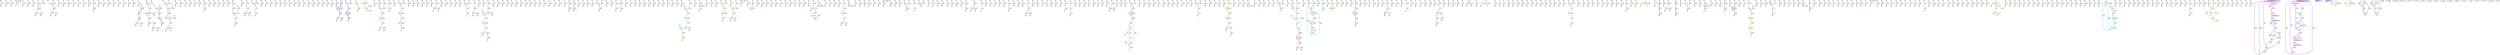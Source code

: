 digraph {
nodesep = 0.5;
node [shape = circle, label = "", height = 0.3];
"0" [style = "filled", fillcolor = "grey"];
"1" [style = "filled", fillcolor = "grey"];
"2" [style = "filled", fillcolor = "grey"];
"3" [style = "filled", fillcolor = "grey"];
"4" [style = "filled", fillcolor = "grey"];
"5" [style = "filled", fillcolor = "grey"];
"6" [style = "filled", fillcolor = "grey"];
"7" [style = "filled", fillcolor = "grey"];
"8" [style = "filled", fillcolor = "grey"];
"9" [style = "filled", fillcolor = "grey"];
"10" [style = "filled", fillcolor = "grey"];
"11" [style = "filled", fillcolor = "grey"];
"12" [style = "filled", fillcolor = "grey"];
"13" [style = "filled", fillcolor = "grey"];
"14" [style = "filled", fillcolor = "grey"];
"15" [style = "filled", fillcolor = "grey"];
"16" [style = "filled", fillcolor = "grey"];
"17" [style = "filled", fillcolor = "grey"];
"18" [style = "filled", fillcolor = "grey"];
"19" [style = "filled", fillcolor = "grey"];
"20" [style = "filled", fillcolor = "grey"];
"21" [style = "filled", fillcolor = "grey"];
"22" [style = "filled", fillcolor = "grey"];
"23" [style = "filled", fillcolor = "grey"];
"24" [style = "filled", fillcolor = "grey"];
"25" [style = "filled", fillcolor = "grey"];
"26" [style = "filled", fillcolor = "grey"];
"27" [style = "filled", fillcolor = "grey"];
"28" [style = "filled", fillcolor = "grey"];
"29" [style = "filled", fillcolor = "grey"];
"30" [style = "filled", fillcolor = "grey"];
"31" [style = "filled", fillcolor = "grey"];
"32" [style = "filled", fillcolor = "grey"];
"33" [style = "filled", fillcolor = "grey"];
"34" [style = "filled", fillcolor = "grey"];
"35" [style = "filled", fillcolor = "grey"];
"36" [style = "filled", fillcolor = "grey"];
"37" [style = "filled", fillcolor = "grey"];
"38" [style = "filled", fillcolor = "grey"];
"39" [style = "filled", fillcolor = "grey"];
"40" [style = "filled", fillcolor = "grey"];
"41" [style = "filled", fillcolor = "grey"];
"42" [style = "filled", fillcolor = "grey"];
"43" [style = "filled", fillcolor = "grey"];
"44" [style = "filled", fillcolor = "grey"];
"45" [style = "filled", fillcolor = "grey"];
"46" [style = "filled", fillcolor = "grey"];
"47" [style = "filled", fillcolor = "grey"];
"48" [style = "filled", fillcolor = "grey"];
"49" [style = "filled", fillcolor = "grey"];
"50" [style = "filled", fillcolor = "grey"];
"51" [style = "filled", fillcolor = "grey"];
"52" [style = "filled", fillcolor = "grey"];
"53" [style = "filled", fillcolor = "grey"];
"54" [style = "filled", fillcolor = "grey"];
"55" [style = "filled", fillcolor = "grey"];
"56" [style = "filled", fillcolor = "grey"];
"57" [style = "filled", fillcolor = "grey"];
"58" [style = "filled", fillcolor = "grey"];
"59" [style = "filled", fillcolor = "grey"];
"60" [style = "filled", fillcolor = "grey"];
"61" [style = "filled", fillcolor = "grey"];
"62" [style = "filled", fillcolor = "grey"];
"63" [style = "filled", fillcolor = "grey"];
"64" [style = "filled", fillcolor = "grey"];
"65" [style = "filled", fillcolor = "grey"];
"66" [style = "filled", fillcolor = "grey"];
"67" [style = "filled", fillcolor = "grey"];
"68" [style = "filled", fillcolor = "grey"];
"69" [style = "filled", fillcolor = "grey"];
"70" [style = "filled", fillcolor = "grey"];
"71" [style = "filled", fillcolor = "grey"];
"72" [style = "filled", fillcolor = "grey"];
"73" [style = "filled", fillcolor = "grey"];
"74" [style = "filled", fillcolor = "grey"];
"75" [style = "filled", fillcolor = "grey"];
"76" [style = "filled", fillcolor = "grey"];
"77" [style = "filled", fillcolor = "grey"];
"78" [style = "filled", fillcolor = "grey"];
"79" [style = "filled", fillcolor = "grey"];
"80" [style = "filled", fillcolor = "grey"];
"81" [style = "filled", fillcolor = "grey"];
"82" [style = "filled", fillcolor = "grey"];
"83" [style = "filled", fillcolor = "grey"];
"84" [style = "filled", fillcolor = "grey"];
"85" [style = "filled", fillcolor = "grey"];
"86" [style = "filled", fillcolor = "grey"];
"87" [style = "filled", fillcolor = "grey"];
"88" [style = "filled", fillcolor = "grey"];
"89" [style = "filled", fillcolor = "grey"];
"90" [style = "filled", fillcolor = "grey"];
"91" [style = "filled", fillcolor = "grey"];
"92" [style = "filled", fillcolor = "grey"];
"93" [style = "filled", fillcolor = "grey"];
"94" [style = "filled", fillcolor = "grey"];
"95" [style = "filled", fillcolor = "grey"];
"96" [style = "filled", fillcolor = "grey"];
"97" [style = "filled", fillcolor = "grey"];
"98" [style = "filled", fillcolor = "grey"];
"99" [style = "filled", fillcolor = "grey"];
"100" [style = "filled", fillcolor = "grey"];
"101" [style = "filled", fillcolor = "grey"];
"102" [style = "filled", fillcolor = "grey"];
"103" [style = "filled", fillcolor = "grey"];
"104" [style = "filled", fillcolor = "grey"];
"105" [style = "filled", fillcolor = "grey"];
"106" [style = "filled", fillcolor = "grey"];
"107" [style = "filled", fillcolor = "grey"];
"108" [style = "filled", fillcolor = "grey"];
"109" [style = "filled", fillcolor = "grey"];
"110" [style = "filled", fillcolor = "grey"];
"111" [style = "filled", fillcolor = "grey"];
"112" [style = "filled", fillcolor = "grey"];
"113" [style = "filled", fillcolor = "grey"];
"114" [style = "filled", fillcolor = "grey"];
"115" [style = "filled", fillcolor = "grey"];
"116" [style = "filled", fillcolor = "grey"];
"117" [style = "filled", fillcolor = "grey"];
"118" [style = "filled", fillcolor = "grey"];
"119" [style = "filled", fillcolor = "grey"];
"120" [style = "filled", fillcolor = "grey"];
"121" [style = "filled", fillcolor = "grey"];
"122" [style = "filled", fillcolor = "grey"];
"123" [style = "filled", fillcolor = "grey"];
"124" [style = "filled", fillcolor = "grey"];
"125" [style = "filled", fillcolor = "grey"];
"126" [style = "filled", fillcolor = "grey"];
"127" [style = "filled", fillcolor = "grey"];
"128" [style = "filled", fillcolor = "grey"];
"129" [style = "filled", fillcolor = "grey"];
"130" [style = "filled", fillcolor = "grey"];
"131" [style = "filled", fillcolor = "grey"];
"132" [style = "filled", fillcolor = "grey"];
"133" [style = "filled", fillcolor = "grey"];
"134" [style = "filled", fillcolor = "grey"];
"135" [style = "filled", fillcolor = "grey"];
"136" [style = "filled", fillcolor = "grey"];
"137" [style = "filled", fillcolor = "grey"];
"138" [style = "filled", fillcolor = "grey"];
"139" [style = "filled", fillcolor = "grey"];
"140" [style = "filled", fillcolor = "grey"];
"141" [style = "filled", fillcolor = "grey"];
"142" [style = "filled", fillcolor = "grey"];
"143" [style = "filled", fillcolor = "grey"];
"144" [style = "filled", fillcolor = "grey"];
"145" [style = "filled", fillcolor = "grey"];
"146" [style = "filled", fillcolor = "grey"];
"147" [style = "filled", fillcolor = "grey"];
"148" [style = "filled", fillcolor = "grey"];
"149" [style = "filled", fillcolor = "grey"];
"150" [style = "filled", fillcolor = "grey"];
"151" [style = "filled", fillcolor = "grey"];
"152" [style = "filled", fillcolor = "grey"];
"153" [style = "filled", fillcolor = "grey"];
"154" [style = "filled", fillcolor = "grey"];
"155" [style = "filled", fillcolor = "grey"];
"156" [style = "filled", fillcolor = "grey"];
"157" [style = "filled", fillcolor = "grey"];
"158" [style = "filled", fillcolor = "grey"];
"159" [style = "filled", fillcolor = "grey"];
"160" [style = "filled", fillcolor = "grey"];
"161" [style = "filled", fillcolor = "grey"];
"162" [style = "filled", fillcolor = "grey"];
"163" [style = "filled", fillcolor = "grey"];
"164" [style = "filled", fillcolor = "grey"];
"165" [style = "filled", fillcolor = "grey"];
"166" [style = "filled", fillcolor = "grey"];
"167" [style = "filled", fillcolor = "grey"];
"168" [style = "filled", fillcolor = "grey"];
"169" [style = "filled", fillcolor = "grey"];
"170" [style = "filled", fillcolor = "grey"];
"171" [style = "filled", fillcolor = "grey"];
"172" [style = "filled", fillcolor = "grey"];
"173" [style = "filled", fillcolor = "grey"];
"174" [style = "filled", fillcolor = "grey"];
"175" [style = "filled", fillcolor = "grey"];
"176" [style = "filled", fillcolor = "grey"];
"177" [style = "filled", fillcolor = "grey"];
"178" [style = "filled", fillcolor = "grey"];
"179" [style = "filled", fillcolor = "grey"];
"180" [style = "filled", fillcolor = "grey"];
"181" [style = "filled", fillcolor = "grey"];
"182" [style = "filled", fillcolor = "grey"];
"183" [style = "filled", fillcolor = "grey"];
"184" [style = "filled", fillcolor = "grey"];
"185" [style = "filled", fillcolor = "grey"];
"186" [style = "filled", fillcolor = "grey"];
"187" [style = "filled", fillcolor = "grey"];
"188" [style = "filled", fillcolor = "grey"];
"189" [style = "filled", fillcolor = "grey"];
"190" [style = "filled", fillcolor = "grey"];
"191" [style = "filled", fillcolor = "grey"];
"192" [style = "filled", fillcolor = "grey"];
"193" [style = "filled", fillcolor = "grey"];
"194" [style = "filled", fillcolor = "grey"];
"195" [style = "filled", fillcolor = "grey"];
"196" [style = "filled", fillcolor = "grey"];
"197" [style = "filled", fillcolor = "grey"];
"198" [style = "filled", fillcolor = "grey"];
"199" [style = "filled", fillcolor = "grey"];
"200" [style = "filled", fillcolor = "grey"];
"201" [style = "filled", fillcolor = "grey"];
"202" [style = "filled", fillcolor = "grey"];
"203" [style = "filled", fillcolor = "grey"];
"204" [style = "filled", fillcolor = "grey"];
"205" [style = "filled", fillcolor = "grey"];
"206" [style = "filled", fillcolor = "grey"];
"207" [style = "filled", fillcolor = "grey"];
"208" [style = "filled", fillcolor = "grey"];
"209" [style = "filled", fillcolor = "grey"];
"210" [style = "filled", fillcolor = "grey"];
"211" [style = "filled", fillcolor = "grey"];
"212" [style = "filled", fillcolor = "grey"];
"213" [style = "filled", fillcolor = "grey"];
"214" [style = "filled", fillcolor = "grey"];
"215" [style = "filled", fillcolor = "grey"];
"216" [style = "filled", fillcolor = "grey"];
"217" [style = "filled", fillcolor = "grey"];
"218" [style = "filled", fillcolor = "grey"];
"219" [style = "filled", fillcolor = "grey"];
"220" [style = "filled", fillcolor = "grey"];
"221" [style = "filled", fillcolor = "grey"];
"222" [style = "filled", fillcolor = "grey"];
"223" [style = "filled", fillcolor = "grey"];
"224" [style = "filled", fillcolor = "grey"];
"225" [style = "filled", fillcolor = "grey"];
"226" [style = "filled", fillcolor = "grey"];
"227" [style = "filled", fillcolor = "grey"];
"228" [style = "filled", fillcolor = "grey"];
"229" [style = "filled", fillcolor = "grey"];
"230" [style = "filled", fillcolor = "grey"];
"231" [style = "filled", fillcolor = "grey"];
"232" [style = "filled", fillcolor = "grey"];
"233" [style = "filled", fillcolor = "grey"];
"234" [style = "filled", fillcolor = "grey"];
"235" [style = "filled", fillcolor = "grey"];
"236" [style = "filled", fillcolor = "grey"];
"237" [style = "filled", fillcolor = "grey"];
"238" [style = "filled", fillcolor = "grey"];
"239" [style = "filled", fillcolor = "grey"];
"240" [style = "filled", fillcolor = "grey"];
"241" [style = "filled", fillcolor = "grey"];
"242" [style = "filled", fillcolor = "grey"];
"243" [style = "filled", fillcolor = "grey"];
"244" [style = "filled", fillcolor = "grey"];
"245" [style = "filled", fillcolor = "grey"];
"246" [style = "filled", fillcolor = "grey"];
"247" [style = "filled", fillcolor = "grey"];
"248" [style = "filled", fillcolor = "grey"];
"249" [style = "filled", fillcolor = "grey"];
"250" [style = "filled", fillcolor = "grey"];
"251" [style = "filled", fillcolor = "grey"];
"252" [style = "filled", fillcolor = "grey"];
"253" [style = "filled", fillcolor = "grey"];
"254" [style = "filled", fillcolor = "grey"];
"255" [style = "filled", fillcolor = "grey"];
"256" [style = "filled", fillcolor = "grey"];
"257" [style = "filled", fillcolor = "grey"];
"258" [style = "filled", fillcolor = "grey"];
"259" [style = "filled", fillcolor = "grey"];
"260" [style = "filled", fillcolor = "grey"];
"261" [style = "filled", fillcolor = "grey"];
"262" [style = "filled", fillcolor = "grey"];
"263" [style = "filled", fillcolor = "grey"];
"264" [style = "filled", fillcolor = "grey"];
"265" [style = "filled", fillcolor = "grey"];
"266" [style = "filled", fillcolor = "grey"];
"267" [style = "filled", fillcolor = "grey"];
"268" [style = "filled", fillcolor = "grey"];
"269" [style = "filled", fillcolor = "grey"];
"270" [style = "filled", fillcolor = "grey"];
"271" [style = "filled", fillcolor = "grey"];
"272" [style = "filled", fillcolor = "grey"];
"273" [style = "filled", fillcolor = "grey"];
"274" [style = "filled", fillcolor = "grey"];
"275" [style = "filled", fillcolor = "grey"];
"276" [style = "filled", fillcolor = "grey"];
"277" [style = "filled", fillcolor = "grey"];
"278" [style = "filled", fillcolor = "grey"];
"279" [style = "filled", fillcolor = "grey"];
"280" [style = "filled", fillcolor = "grey"];
"281" [style = "filled", fillcolor = "grey"];
"282" [style = "filled", fillcolor = "grey"];
"283" [style = "filled", fillcolor = "grey"];
"284" [style = "filled", fillcolor = "grey"];
"285" [style = "filled", fillcolor = "grey"];
"286" [style = "filled", fillcolor = "grey"];
"287" [style = "filled", fillcolor = "grey"];
"288" [style = "filled", fillcolor = "grey"];
"289" [style = "filled", fillcolor = "grey"];
"290" [style = "filled", fillcolor = "grey"];
"291" [style = "filled", fillcolor = "grey"];
"292" [style = "filled", fillcolor = "grey"];
"293" [style = "filled", fillcolor = "grey"];
"294" [style = "filled", fillcolor = "grey"];
"295" [style = "filled", fillcolor = "grey"];
"296" [style = "filled", fillcolor = "grey"];
"297" [style = "filled", fillcolor = "grey"];
"298" [style = "filled", fillcolor = "grey"];
"299" [style = "filled", fillcolor = "grey"];
"300" [style = "filled", fillcolor = "grey"];
"301" [style = "filled", fillcolor = "grey"];
"302" [style = "filled", fillcolor = "grey"];
"303" [style = "filled", fillcolor = "grey"];
"304" [style = "filled", fillcolor = "grey"];
"305" [style = "filled", fillcolor = "grey"];
"306" [style = "filled", fillcolor = "grey"];
"307" [style = "filled", fillcolor = "grey"];
"308" [style = "filled", fillcolor = "grey"];
"309" [style = "filled", fillcolor = "grey"];
"310" [style = "filled", fillcolor = "grey"];
"311" [style = "filled", fillcolor = "grey"];
"312" [style = "filled", fillcolor = "grey"];
"313" [style = "filled", fillcolor = "grey"];
"314" [style = "filled", fillcolor = "grey"];
"315" [style = "filled", fillcolor = "grey"];
"316" [style = "filled", fillcolor = "grey"];
"317" [style = "filled", fillcolor = "grey"];
"318" [style = "filled", fillcolor = "grey"];
"319" [style = "filled", fillcolor = "grey"];
"320" [style = "filled", fillcolor = "grey"];
"321" [style = "filled", fillcolor = "grey"];
"322" [style = "filled", fillcolor = "grey"];
"323" [style = "filled", fillcolor = "grey"];
"324" [style = "filled", fillcolor = "grey"];
"325" [style = "filled", fillcolor = "grey"];
"326" [style = "filled", fillcolor = "grey"];
"327" [style = "filled", fillcolor = "grey"];
"328" [style = "filled", fillcolor = "grey"];
"329" [style = "filled", fillcolor = "grey"];
"330" [style = "filled", fillcolor = "grey"];
"331" [style = "filled", fillcolor = "grey"];
"332" [style = "filled", fillcolor = "grey"];
"333" [style = "filled", fillcolor = "grey"];
"334" [style = "filled", fillcolor = "grey"];
"335" [style = "filled", fillcolor = "grey"];
"336" [style = "filled", fillcolor = "grey"];
"337" [style = "filled", fillcolor = "grey"];
"338" [style = "filled", fillcolor = "grey"];
"339" [style = "filled", fillcolor = "grey"];
"340" [style = "filled", fillcolor = "grey"];
"341" [style = "filled", fillcolor = "grey"];
"342" [style = "filled", fillcolor = "grey"];
"343" [style = "filled", fillcolor = "grey"];
"344" [style = "filled", fillcolor = "grey"];
"345" [style = "filled", fillcolor = "grey"];
"346" [style = "filled", fillcolor = "grey"];
"347" [style = "filled", fillcolor = "grey"];
"348" [style = "filled", fillcolor = "grey"];
"349" [style = "filled", fillcolor = "grey"];
"350" [style = "filled", fillcolor = "grey"];
"351" [style = "filled", fillcolor = "grey"];
"352" [style = "filled", fillcolor = "grey"];
"353" [style = "filled", fillcolor = "grey"];
"354" [style = "filled", fillcolor = "grey"];
"355" [style = "filled", fillcolor = "grey"];
"356" [style = "filled", fillcolor = "grey"];
"357" [style = "filled", fillcolor = "grey"];
"358" [style = "filled", fillcolor = "grey"];
"359" [style = "filled", fillcolor = "grey"];
"360" [style = "filled", fillcolor = "grey"];
"361" [style = "filled", fillcolor = "grey"];
"362" [style = "filled", fillcolor = "grey"];
"363" [style = "filled", fillcolor = "grey"];
"364" [style = "filled", fillcolor = "grey"];
"365" [style = "filled", fillcolor = "grey"];
"366" [style = "filled", fillcolor = "grey"];
"367" [style = "filled", fillcolor = "grey"];
"368" [style = "filled", fillcolor = "grey"];
"369" [style = "filled", fillcolor = "grey"];
"370" [style = "filled", fillcolor = "grey"];
"371" [style = "filled", fillcolor = "grey"];
"372" [style = "filled", fillcolor = "grey"];
"373" [style = "filled", fillcolor = "grey"];
"374" [style = "filled", fillcolor = "grey"];
"375" [style = "filled", fillcolor = "grey"];
"376" [style = "filled", fillcolor = "grey"];
"377" [style = "filled", fillcolor = "grey"];
"378" [style = "filled", fillcolor = "grey"];
"379" [style = "filled", fillcolor = "grey"];
"380" [style = "filled", fillcolor = "grey"];
"381" [style = "filled", fillcolor = "grey"];
"382" [style = "filled", fillcolor = "grey"];
"383" [style = "filled", fillcolor = "grey"];
"384" [style = "filled", fillcolor = "grey"];
"385" [style = "filled", fillcolor = "grey"];
"386" [style = "filled", fillcolor = "grey"];
"387" [style = "filled", fillcolor = "grey"];
"388" [style = "filled", fillcolor = "grey"];
"389" [style = "filled", fillcolor = "grey"];
"390" [style = "filled", fillcolor = "grey"];
"391" [style = "filled", fillcolor = "grey"];
"392" [style = "filled", fillcolor = "grey"];
"393" [style = "filled", fillcolor = "grey"];
"394" [style = "filled", fillcolor = "grey"];
"395" [style = "filled", fillcolor = "grey"];
"396" [style = "filled", fillcolor = "grey"];
"397" [style = "filled", fillcolor = "grey"];
"398" [style = "filled", fillcolor = "grey"];
"399" [style = "filled", fillcolor = "grey"];
"400" [style = "filled", fillcolor = "grey"];
"401" [style = "filled", fillcolor = "grey"];
"402" [style = "filled", fillcolor = "grey"];
"403" [style = "filled", fillcolor = "grey"];
"404" [style = "filled", fillcolor = "grey"];
"405" [style = "filled", fillcolor = "grey"];
"406" [style = "filled", fillcolor = "grey"];
"407" [style = "filled", fillcolor = "grey"];
"408" [style = "filled", fillcolor = "grey"];
"409" [style = "filled", fillcolor = "grey"];
"410" [style = "filled", fillcolor = "grey"];
"411" [style = "filled", fillcolor = "grey"];
"412" [style = "filled", fillcolor = "grey"];
"413" [style = "filled", fillcolor = "grey"];
"414" [style = "filled", fillcolor = "grey"];
"415" [style = "filled", fillcolor = "grey"];
"416" [style = "filled", fillcolor = "grey"];
"417" [style = "filled", fillcolor = "grey"];
"418" [style = "filled", fillcolor = "grey"];
"419" [style = "filled", fillcolor = "grey"];
"420" [style = "filled", fillcolor = "grey"];
"421" [style = "filled", fillcolor = "grey"];
"422" [style = "filled", fillcolor = "grey"];
"423" [style = "filled", fillcolor = "grey"];
"424" [style = "filled", fillcolor = "grey"];
"425" [style = "filled", fillcolor = "grey"];
"426" [style = "filled", fillcolor = "grey"];
"427" [style = "filled", fillcolor = "grey"];
"428" [style = "filled", fillcolor = "grey"];
"429" [style = "filled", fillcolor = "grey"];
"430" [style = "filled", fillcolor = "grey"];
"431" [style = "filled", fillcolor = "grey"];
"432" [style = "filled", fillcolor = "grey"];
"433" [style = "filled", fillcolor = "grey"];
"434" [style = "filled", fillcolor = "grey"];
"435" [style = "filled", fillcolor = "grey"];
"436" [style = "filled", fillcolor = "grey"];
"437" [style = "filled", fillcolor = "grey"];
"438" [style = "filled", fillcolor = "grey"];
"439" [style = "filled", fillcolor = "grey"];
"440" [style = "filled", fillcolor = "grey"];
"441" [style = "filled", fillcolor = "grey"];
"442" [style = "filled", fillcolor = "grey"];
"443" [style = "filled", fillcolor = "grey"];
"444" [style = "filled", fillcolor = "grey"];
"445" [style = "filled", fillcolor = "grey"];
"446" [style = "filled", fillcolor = "grey"];
"447" [style = "filled", fillcolor = "grey"];
"448" [style = "filled", fillcolor = "grey"];
"449" [style = "filled", fillcolor = "grey"];
"450" [style = "filled", fillcolor = "grey"];
"451" [style = "filled", fillcolor = "grey"];
"452" [style = "filled", fillcolor = "grey"];
"453" [style = "filled", fillcolor = "grey"];
"454" [style = "filled", fillcolor = "grey"];
"455" [style = "filled", fillcolor = "grey"];
"456" [style = "filled", fillcolor = "grey"];
"457" [style = "filled", fillcolor = "grey"];
"458" [style = "filled", fillcolor = "grey"];
"459" [style = "filled", fillcolor = "grey"];
"460" [style = "filled", fillcolor = "grey"];
"461" [style = "filled", fillcolor = "grey"];
"462" [style = "filled", fillcolor = "grey"];
"463" [style = "filled", fillcolor = "grey"];
"464" [style = "filled", fillcolor = "grey"];
"465" [style = "filled", fillcolor = "grey"];
"466" [style = "filled", fillcolor = "grey"];
"467" [style = "filled", fillcolor = "grey"];
"468" [style = "filled", fillcolor = "grey"];
"469" [style = "filled", fillcolor = "grey"];
"470" [style = "filled", fillcolor = "grey"];
"471" [style = "filled", fillcolor = "grey"];
"472" [style = "filled", fillcolor = "grey"];
"473" [style = "filled", fillcolor = "grey"];
"474" [style = "filled", fillcolor = "grey"];
"475" [style = "filled", fillcolor = "grey"];
"476" [style = "filled", fillcolor = "grey"];
"477" [style = "filled", fillcolor = "grey"];
"478" [style = "filled", fillcolor = "grey"];
"479" [style = "filled", fillcolor = "grey"];
"480" [style = "filled", fillcolor = "grey"];
"481" [style = "filled", fillcolor = "grey"];
"482" [style = "filled", fillcolor = "grey"];
"483" [style = "filled", fillcolor = "grey"];
"484" [style = "filled", fillcolor = "grey"];
"485" [style = "filled", fillcolor = "grey"];
"486" [style = "filled", fillcolor = "grey"];
"487" [style = "filled", fillcolor = "grey"];
"488" [style = "filled", fillcolor = "grey"];
"489" [style = "filled", fillcolor = "grey"];
"490" [style = "filled", fillcolor = "grey"];
"491" [style = "filled", fillcolor = "grey"];
"492" [style = "filled", fillcolor = "grey"];
"493" [style = "filled", fillcolor = "grey"];
"494" [style = "filled", fillcolor = "grey"];
"495" [style = "filled", fillcolor = "grey"];
"496" [style = "filled", fillcolor = "grey"];
"497" [style = "filled", fillcolor = "grey"];
"498" [style = "filled", fillcolor = "grey"];
"499" [style = "filled", fillcolor = "grey"];
"500" [style = "filled", fillcolor = "grey"];
"501" [style = "filled", fillcolor = "grey"];
"502" [style = "filled", fillcolor = "grey"];
"503" [style = "filled", fillcolor = "grey"];
"504" [style = "filled", fillcolor = "grey"];
"505" [style = "filled", fillcolor = "grey"];
"506" [style = "filled", fillcolor = "grey"];
"507" [style = "filled", fillcolor = "grey"];
"508" [style = "filled", fillcolor = "grey"];
"509" [style = "filled", fillcolor = "grey"];
"510" [style = "filled", fillcolor = "grey"];
"511" [style = "filled", fillcolor = "grey"];
"512" [style = "filled", fillcolor = "grey"];
"513" [style = "filled", fillcolor = "grey"];
"514" [style = "filled", fillcolor = "grey"];
"515" [style = "filled", fillcolor = "grey"];
"516" [style = "filled", fillcolor = "grey"];
"517" [style = "filled", fillcolor = "grey"];
"518" [style = "filled", fillcolor = "grey"];
"519" [style = "filled", fillcolor = "grey"];
"520" [style = "filled", fillcolor = "grey"];
"521" [style = "filled", fillcolor = "grey"];
"522" [style = "filled", fillcolor = "grey"];
"523" [style = "filled", fillcolor = "grey"];
"524" [style = "filled", fillcolor = "grey"];
"525" [style = "filled", fillcolor = "grey"];
"526" [style = "filled", fillcolor = "grey"];
"527" [style = "filled", fillcolor = "grey"];
"528" [style = "filled", fillcolor = "grey"];
"529" [style = "filled", fillcolor = "grey"];
"530" [style = "filled", fillcolor = "grey"];
"531" [style = "filled", fillcolor = "grey"];
"532" [style = "filled", fillcolor = "grey"];
"533" [style = "filled", fillcolor = "grey"];
"534" [style = "filled", fillcolor = "grey"];
"535" [style = "filled", fillcolor = "grey"];
"536" [style = "filled", fillcolor = "grey"];
"537" [style = "filled", fillcolor = "grey"];
"538" [style = "filled", fillcolor = "grey"];
"539" [style = "filled", fillcolor = "grey"];
"540" [style = "filled", fillcolor = "grey"];
"541" [style = "filled", fillcolor = "grey"];
"542" [style = "filled", fillcolor = "grey"];
"543" [style = "filled", fillcolor = "grey"];
"544" [style = "filled", fillcolor = "grey"];
"545" [style = "filled", fillcolor = "grey"];
"546" [style = "filled", fillcolor = "grey"];
"547" [style = "filled", fillcolor = "grey"];
"548" [style = "filled", fillcolor = "grey"];
"549" [style = "filled", fillcolor = "grey"];
"550" [style = "filled", fillcolor = "grey"];
"551" [style = "filled", fillcolor = "grey"];
"552" [style = "filled", fillcolor = "grey"];
"553" [style = "filled", fillcolor = "grey"];
"554" [style = "filled", fillcolor = "grey"];
"555" [style = "filled", fillcolor = "grey"];
"556" [style = "filled", fillcolor = "grey"];
"557" [style = "filled", fillcolor = "grey"];
"558" [style = "filled", fillcolor = "grey"];
"559" [style = "filled", fillcolor = "grey"];
"560" [style = "filled", fillcolor = "grey"];
"561" [style = "filled", fillcolor = "grey"];
"562" [style = "filled", fillcolor = "grey"];
"563" [style = "filled", fillcolor = "grey"];
"564" [style = "filled", fillcolor = "grey"];
"565" [style = "filled", fillcolor = "grey"];
"566" [style = "filled", fillcolor = "grey"];
"567" [style = "filled", fillcolor = "grey"];
"568" [style = "filled", fillcolor = "grey"];
"569" [style = "filled", fillcolor = "grey"];
"570" [style = "filled", fillcolor = "grey"];
"571" [style = "filled", fillcolor = "grey"];
"572" [style = "filled", fillcolor = "grey"];
"573" [style = "filled", fillcolor = "grey"];
"574" [style = "filled", fillcolor = "grey"];
"575" [style = "filled", fillcolor = "grey"];
"576" [style = "filled", fillcolor = "grey"];
"577" [style = "filled", fillcolor = "grey"];
"578" [style = "filled", fillcolor = "grey"];
"579" [style = "filled", fillcolor = "grey"];
"580" [style = "filled", fillcolor = "grey"];
"581" [style = "filled", fillcolor = "grey"];
"582" [style = "filled", fillcolor = "grey"];
"583" [style = "filled", fillcolor = "grey"];
"584" [style = "filled", fillcolor = "grey"];
"585" [style = "filled", fillcolor = "grey"];
"586" [style = "filled", fillcolor = "grey"];
"587" [style = "filled", fillcolor = "grey"];
"588" [style = "filled", fillcolor = "grey"];
"589" [style = "filled", fillcolor = "grey"];
"590" [style = "filled", fillcolor = "grey"];
"591" [style = "filled", fillcolor = "grey"];
"592" [style = "filled", fillcolor = "grey"];
"593" [style = "filled", fillcolor = "grey"];
"594" [style = "filled", fillcolor = "grey"];
"595" [style = "filled", fillcolor = "grey"];
"596" [style = "filled", fillcolor = "grey"];
"597" [style = "filled", fillcolor = "grey"];
"598" [style = "filled", fillcolor = "grey"];
"599" [style = "filled", fillcolor = "grey"];
"600" [style = "filled", fillcolor = "grey"];
"601" [style = "filled", fillcolor = "grey"];
"602" [style = "filled", fillcolor = "grey"];
"603" [style = "filled", fillcolor = "grey"];
"604" [style = "filled", fillcolor = "grey"];
"605" [style = "filled", fillcolor = "grey"];
"606" [style = "filled", fillcolor = "grey"];
"607" [style = "filled", fillcolor = "grey"];
"608" [style = "filled", fillcolor = "grey"];
"609" [style = "filled", fillcolor = "grey"];
"610" [style = "filled", fillcolor = "grey"];
"611" [style = "filled", fillcolor = "grey"];
"612" [style = "filled", fillcolor = "grey"];
"613" [style = "filled", fillcolor = "grey"];
"614" [style = "filled", fillcolor = "grey"];
"615" [style = "filled", fillcolor = "grey"];
"616" [style = "filled", fillcolor = "grey"];
"617" [style = "filled", fillcolor = "grey"];
"618" [style = "filled", fillcolor = "grey"];
"619" [style = "filled", fillcolor = "grey"];
"620" [style = "filled", fillcolor = "grey"];
"621" [style = "filled", fillcolor = "grey"];
"622" [style = "filled", fillcolor = "grey"];
"623" [style = "filled", fillcolor = "grey"];
"624" [style = "filled", fillcolor = "grey"];
"625" [style = "filled", fillcolor = "grey"];
"626" [style = "filled", fillcolor = "grey"];
"627" [style = "filled", fillcolor = "grey"];
"628" [style = "filled", fillcolor = "grey"];
"629" [style = "filled", fillcolor = "grey"];
"630" [style = "filled", fillcolor = "grey"];
"631" [style = "filled", fillcolor = "grey"];
"632" [style = "filled", fillcolor = "grey"];
"633" [style = "filled", fillcolor = "grey"];
"634" [style = "filled", fillcolor = "grey"];
"635" [style = "filled", fillcolor = "grey"];
"636" [style = "filled", fillcolor = "grey"];
"637" [style = "filled", fillcolor = "grey"];
"638" [style = "filled", fillcolor = "grey"];
"639" [style = "filled", fillcolor = "grey"];
"640" [style = "filled", fillcolor = "grey"];
"641" [style = "filled", fillcolor = "grey"];
"642" [style = "filled", fillcolor = "grey"];
"643" [style = "filled", fillcolor = "grey"];
"644" [style = "filled", fillcolor = "grey"];
"645" [style = "filled", fillcolor = "grey"];
"646" [style = "filled", fillcolor = "grey"];
"647" [style = "filled", fillcolor = "grey"];
"648" [style = "filled", fillcolor = "grey"];
"649" [style = "filled", fillcolor = "grey"];
"650" [style = "filled", fillcolor = "grey"];
"651" [style = "filled", fillcolor = "grey"];
"652" [style = "filled", fillcolor = "grey"];
"653" [style = "filled", fillcolor = "grey"];
"654" [style = "filled", fillcolor = "grey"];
"655" [style = "filled", fillcolor = "grey"];
"656" [style = "filled", fillcolor = "grey"];
"657" [style = "filled", fillcolor = "grey"];
"658" [style = "filled", fillcolor = "grey"];
"659" [style = "filled", fillcolor = "grey"];
"660" [style = "filled", fillcolor = "grey"];
"661" [style = "filled", fillcolor = "grey"];
"662" [style = "filled", fillcolor = "grey"];
"663" [style = "filled", fillcolor = "grey"];
"664" [style = "filled", fillcolor = "grey"];
"665" [style = "filled", fillcolor = "grey"];
"666" [style = "filled", fillcolor = "grey"];
"667" [style = "filled", fillcolor = "grey"];
"668" [style = "filled", fillcolor = "grey"];
"669" [style = "filled", fillcolor = "grey"];
"670" [style = "filled", fillcolor = "grey"];
"671" [style = "filled", fillcolor = "grey"];
"672" [style = "filled", fillcolor = "grey"];
"673" [style = "filled", fillcolor = "grey"];
"674" [style = "filled", fillcolor = "grey"];
"675" [style = "filled", fillcolor = "grey"];
"676" [style = "filled", fillcolor = "grey"];
"677" [style = "filled", fillcolor = "grey"];
"678" [style = "filled", fillcolor = "grey"];
"679" [style = "filled", fillcolor = "grey"];
"680" [style = "filled", fillcolor = "grey"];
"681" [style = "filled", fillcolor = "grey"];
"682" [style = "filled", fillcolor = "grey"];
"683" [style = "filled", fillcolor = "grey"];
"684" [style = "filled", fillcolor = "grey"];
"685" [style = "filled", fillcolor = "grey"];
"686" [style = "filled", fillcolor = "grey"];
"687" [style = "filled", fillcolor = "grey"];
"688" [style = "filled", fillcolor = "grey"];
"689" [style = "filled", fillcolor = "grey"];
"690" [style = "filled", fillcolor = "grey"];
"691" [style = "filled", fillcolor = "grey"];
"692" [style = "filled", fillcolor = "grey"];
"693" [style = "filled", fillcolor = "grey"];
"694" [style = "filled", fillcolor = "grey"];
"695" [style = "filled", fillcolor = "grey"];
"696" [style = "filled", fillcolor = "grey"];
"697" [style = "filled", fillcolor = "grey"];
"698" [style = "filled", fillcolor = "grey"];
"699" [style = "filled", fillcolor = "grey"];
"700" [style = "filled", fillcolor = "grey"];
"701" [style = "filled", fillcolor = "grey"];
"702" [style = "filled", fillcolor = "grey"];
"703" [style = "filled", fillcolor = "grey"];
"704" [style = "filled", fillcolor = "grey"];
"705" [style = "filled", fillcolor = "grey"];
"706" [style = "filled", fillcolor = "grey"];
"707" [style = "filled", fillcolor = "grey"];
"708" [style = "filled", fillcolor = "grey"];
"709" [style = "filled", fillcolor = "grey"];
"710" [style = "filled", fillcolor = "grey"];
"711" [style = "filled", fillcolor = "grey"];
"712" [style = "filled", fillcolor = "grey"];
"713" [style = "filled", fillcolor = "grey"];
"714" [style = "filled", fillcolor = "grey"];
"715" [style = "filled", fillcolor = "grey"];
"716" [style = "filled", fillcolor = "grey"];
"717" [style = "filled", fillcolor = "grey"];
"718" [style = "filled", fillcolor = "grey"];
"719" [style = "filled", fillcolor = "grey"];
"720" [style = "filled", fillcolor = "grey"];
"721" [style = "filled", fillcolor = "grey"];
"722" [style = "filled", fillcolor = "grey"];
"723" [style = "filled", fillcolor = "grey"];
"724" [style = "filled", fillcolor = "grey"];
"725" [style = "filled", fillcolor = "grey"];
"726" [style = "filled", fillcolor = "grey"];
"727" [style = "filled", fillcolor = "grey"];
"728" [style = "filled", fillcolor = "grey"];
"729" [style = "filled", fillcolor = "grey"];
"730" [style = "filled", fillcolor = "grey"];
"731" [style = "filled", fillcolor = "grey"];
"732" [style = "filled", fillcolor = "grey"];
"733" [style = "filled", fillcolor = "grey"];
"734" [style = "filled", fillcolor = "grey"];
"735" [style = "filled", fillcolor = "grey"];
"736" [style = "filled", fillcolor = "grey"];
"737" [style = "filled", fillcolor = "grey"];
"738" [style = "filled", fillcolor = "grey"];
"739" [style = "filled", fillcolor = "grey"];
"740" [style = "filled", fillcolor = "grey"];
"741" [style = "filled", fillcolor = "grey"];
"742" [style = "filled", fillcolor = "grey"];
"743" [style = "filled", fillcolor = "grey"];
"744" [style = "filled", fillcolor = "grey"];
"745" [style = "filled", fillcolor = "grey"];
"746" [style = "filled", fillcolor = "grey"];
"747" [style = "filled", fillcolor = "grey"];
"748" [style = "filled", fillcolor = "grey"];
"749" [style = "filled", fillcolor = "grey"];
"750" [style = "filled", fillcolor = "grey"];
"751" [style = "filled", fillcolor = "grey"];
"752" [style = "filled", fillcolor = "grey"];
"753" [style = "filled", fillcolor = "grey"];
"754" [style = "filled", fillcolor = "grey"];
"755" [style = "filled", fillcolor = "grey"];
"756" [style = "filled", fillcolor = "grey"];
"757" [style = "filled", fillcolor = "grey"];
"758" [style = "filled", fillcolor = "grey"];
"759" [style = "filled", fillcolor = "grey"];
"760" [style = "filled", fillcolor = "grey"];
"761" [style = "filled", fillcolor = "grey"];
"762" [style = "filled", fillcolor = "grey"];
"763" [style = "filled", fillcolor = "grey"];
"764" [style = "filled", fillcolor = "grey"];
"765" [style = "filled", fillcolor = "grey"];
"766" [style = "filled", fillcolor = "grey"];
"767" [style = "filled", fillcolor = "grey"];
"768" [style = "filled", fillcolor = "grey"];
"769" [style = "filled", fillcolor = "grey"];
"770" [style = "filled", fillcolor = "grey"];
"771" [style = "filled", fillcolor = "grey"];
"772" [style = "filled", fillcolor = "grey"];
"773" [style = "filled", fillcolor = "grey"];
"774" [style = "filled", fillcolor = "grey"];
"775" [style = "filled", fillcolor = "grey"];
"776" [style = "filled", fillcolor = "grey"];
"777" [style = "filled", fillcolor = "grey"];
"778" [style = "filled", fillcolor = "grey"];
"779" [style = "filled", fillcolor = "grey"];
"780" [style = "filled", fillcolor = "grey"];
"781" [style = "filled", fillcolor = "grey"];
"782" [style = "filled", fillcolor = "grey"];
"783" [style = "filled", fillcolor = "grey"];
"784" [style = "filled", fillcolor = "grey"];
"785" [style = "filled", fillcolor = "grey"];
"786" [style = "filled", fillcolor = "grey"];
"787" [style = "filled", fillcolor = "grey"];
"788" [style = "filled", fillcolor = "grey"];
"789" [style = "filled", fillcolor = "grey"];
"790" [style = "filled", fillcolor = "grey"];
"791" [style = "filled", fillcolor = "grey"];
"792" [style = "filled", fillcolor = "grey"];
"793" [style = "filled", fillcolor = "grey"];
"794" [style = "filled", fillcolor = "grey"];
"795" [style = "filled", fillcolor = "grey"];
"796" [style = "filled", fillcolor = "grey"];
"797" [style = "filled", fillcolor = "grey"];
"798" [style = "filled", fillcolor = "grey"];
"799" [style = "filled", fillcolor = "grey"];
"800" [style = "filled", fillcolor = "grey"];
"801" [style = "filled", fillcolor = "grey"];
"802" [style = "filled", fillcolor = "grey"];
"803" [style = "filled", fillcolor = "grey"];
"804" [style = "filled", fillcolor = "grey"];
"805" [style = "filled", fillcolor = "grey"];
"806" [style = "filled", fillcolor = "grey"];
"807" [style = "filled", fillcolor = "grey"];
"808" [style = "filled", fillcolor = "grey"];
"809" [style = "filled", fillcolor = "grey"];
"810" [style = "filled", fillcolor = "grey"];
"811" [style = "filled", fillcolor = "grey"];
"812" [style = "filled", fillcolor = "grey"];
"813" [style = "filled", fillcolor = "grey"];
"814" [style = "filled", fillcolor = "grey"];
"815" [style = "filled", fillcolor = "grey"];
"816" [style = "filled", fillcolor = "grey"];
"817" [style = "filled", fillcolor = "grey"];
"818" [style = "filled", fillcolor = "grey"];
"819" [style = "filled", fillcolor = "grey"];
"820" [style = "filled", fillcolor = "grey"];
"821" [style = "filled", fillcolor = "grey"];
"822" [style = "filled", fillcolor = "grey"];
"823" [style = "filled", fillcolor = "grey"];
"824" [style = "filled", fillcolor = "grey"];
"825" [style = "filled", fillcolor = "grey"];
"826" [style = "filled", fillcolor = "grey"];
"827" [style = "filled", fillcolor = "grey"];
"828" [style = "filled", fillcolor = "grey"];
"829" [style = "filled", fillcolor = "grey"];
"830" [style = "filled", fillcolor = "grey"];
"831" [style = "filled", fillcolor = "grey"];
"832" [style = "filled", fillcolor = "grey"];
"833" [style = "filled", fillcolor = "grey"];
"834" [style = "filled", fillcolor = "grey"];
"835" [style = "filled", fillcolor = "grey"];
"836" [style = "filled", fillcolor = "grey"];
"837" [style = "filled", fillcolor = "grey"];
"838" [style = "filled", fillcolor = "grey"];
"839" [style = "filled", fillcolor = "grey"];
"840" [style = "filled", fillcolor = "grey"];
"841" [style = "filled", fillcolor = "grey"];
"842" [style = "filled", fillcolor = "grey"];
"843" [style = "filled", fillcolor = "grey"];
"844" [style = "filled", fillcolor = "grey"];
"845" [style = "filled", fillcolor = "grey"];
"846" [style = "filled", fillcolor = "grey"];
"847" [style = "filled", fillcolor = "grey"];
"848" [style = "filled", fillcolor = "grey"];
"849" [style = "filled", fillcolor = "grey"];
"850" [style = "filled", fillcolor = "grey"];
"851" [style = "filled", fillcolor = "grey"];
"852" [style = "filled", fillcolor = "grey"];
"853" [style = "filled", fillcolor = "grey"];
"854" [style = "filled", fillcolor = "grey"];
"855" [style = "filled", fillcolor = "grey"];
"856" [style = "filled", fillcolor = "grey"];
"857" [style = "filled", fillcolor = "grey"];
"858" [style = "filled", fillcolor = "grey"];
"859" [style = "filled", fillcolor = "grey"];
"860" [style = "filled", fillcolor = "grey"];
"861" [style = "filled", fillcolor = "grey"];
"862" [style = "filled", fillcolor = "grey"];
"863" [style = "filled", fillcolor = "grey"];
"864" [style = "filled", fillcolor = "grey"];
"865" [style = "filled", fillcolor = "grey"];
"866" [style = "filled", fillcolor = "grey"];
"867" [style = "filled", fillcolor = "grey"];
"868" [style = "filled", fillcolor = "grey"];
"869" [style = "filled", fillcolor = "grey"];
"870" [style = "filled", fillcolor = "grey"];
"871" [style = "filled", fillcolor = "grey"];
"872" [style = "filled", fillcolor = "grey"];
"873" [style = "filled", fillcolor = "grey"];
"874" [style = "filled", fillcolor = "grey"];
"875" [style = "filled", fillcolor = "grey"];
"876" [style = "filled", fillcolor = "grey"];
"877" [style = "filled", fillcolor = "grey"];
"878" [style = "filled", fillcolor = "grey"];
"879" [style = "filled", fillcolor = "grey"];
"880" [style = "filled", fillcolor = "grey"];
"881" [style = "filled", fillcolor = "grey"];
"882" [style = "filled", fillcolor = "grey"];
"883" [style = "filled", fillcolor = "grey"];
"884" [style = "filled", fillcolor = "grey"];
"885" [style = "filled", fillcolor = "grey"];
"886" [style = "filled", fillcolor = "grey"];
"887" [style = "filled", fillcolor = "grey"];
"888" [style = "filled", fillcolor = "grey"];
"889" [style = "filled", fillcolor = "grey"];
"890" [style = "filled", fillcolor = "grey"];
"891" [style = "filled", fillcolor = "grey"];
"892" [style = "filled", fillcolor = "grey"];
"893" [style = "filled", fillcolor = "grey"];
"894" [style = "filled", fillcolor = "grey"];
"895" [style = "filled", fillcolor = "grey"];
"896" [style = "filled", fillcolor = "grey"];
"897" [style = "filled", fillcolor = "grey"];
"898" [style = "filled", fillcolor = "grey"];
"899" [style = "filled", fillcolor = "grey"];
"900" [style = "filled", fillcolor = "grey"];
"901" [style = "filled", fillcolor = "grey"];
"902" [style = "filled", fillcolor = "grey"];
"903" [style = "filled", fillcolor = "grey"];
"904" [style = "filled", fillcolor = "grey"];
"905" [style = "filled", fillcolor = "grey"];
"906" [style = "filled", fillcolor = "grey"];
"907" [style = "filled", fillcolor = "grey"];
"908" [style = "filled", fillcolor = "grey"];
"909" [style = "filled", fillcolor = "grey"];
"910" [style = "filled", fillcolor = "grey"];
"911" [style = "filled", fillcolor = "grey"];
"912" [style = "filled", fillcolor = "grey"];
"913" [style = "filled", fillcolor = "grey"];
"914" [style = "filled", fillcolor = "grey"];
"915" [style = "filled", fillcolor = "grey"];
"916" [style = "filled", fillcolor = "grey"];
"917" [style = "filled", fillcolor = "grey"];
"918" [style = "filled", fillcolor = "grey"];
"919" [style = "filled", fillcolor = "grey"];
"920" [style = "filled", fillcolor = "grey"];
"921" [style = "filled", fillcolor = "grey"];
"414" -> "814" [label = "id 1\l7k 3x", color = "black"] ;
"320" -> "382" [label = "id -1\l7k 3x", color = "black"] ;
"700" -> "908" [label = "id 2\l15k 3x", color = "black"] ;
"711" -> "430" [label = "id -2\l15k 3x", color = "black"] ;
"389" -> "922" [label = "id 7\l10k 1x", color = "darkgoldenrod1" , penwidth = 3] ;
"923" -> "371" [label = "id -7\l10k 1x", color = "darkgoldenrod1" , penwidth = 3] ;
"922" -> "924" [label = "id 8\l1.7k 6x", color = "black"] ;
"925" -> "923" [label = "id -8\l1.7k 6x", color = "black"] ;
"923" -> "926" [label = "id 9\l15k 3x", color = "darkgoldenrod1" , penwidth = 3] ;
"927" -> "922" [label = "id -9\l15k 3x", color = "darkgoldenrod1" , penwidth = 3] ;
"924" -> "928" [label = "id 11\l1.3k 2x", color = "black"] ;
"929" -> "925" [label = "id -11\l1.3k 2x", color = "black"] ;
"383" -> "671" [label = "id 13\l11k 5x", color = "black"] ;
"387" -> "401" [label = "id -13\l11k 5x", color = "black"] ;
"760" -> "930" [label = "id 14\l15k 2x", color = "red" , penwidth = 3] ;
"931" -> "563" [label = "id -14\l15k 2x", color = "red" , penwidth = 3] ;
"219" -> "932" [label = "id 18\l25k 2x", color = "darkgoldenrod1" , penwidth = 3] ;
"933" -> "450" [label = "id -18\l25k 2x", color = "darkgoldenrod1" , penwidth = 3] ;
"932" -> "934" [label = "id 19\l2.3k 5x", color = "black"] ;
"935" -> "933" [label = "id -19\l2.3k 5x", color = "black"] ;
"933" -> "935" [label = "id 20\l37k 3x", color = "black"] ;
"934" -> "932" [label = "id -20\l37k 3x", color = "black"] ;
"479" -> "506" [label = "id 22\l1.5k 9x", color = "black"] ;
"540" -> "362" [label = "id -22\l1.5k 9x", color = "black"] ;
"435" -> "495" [label = "id 23\l3.6k 3x", color = "black"] ;
"458" -> "378" [label = "id -23\l3.6k 3x", color = "black"] ;
"391" -> "305" [label = "id 24\l3.7k 7x", color = "black"] ;
"504" -> "680" [label = "id -24\l3.7k 7x", color = "black"] ;
"339" -> "867" [label = "id 25\l3.2k 4x", color = "black"] ;
"772" -> "369" [label = "id -25\l3.2k 4x", color = "black"] ;
"561" -> "475" [label = "id 28\l28k 3x", color = "black"] ;
"449" -> "478" [label = "id -28\l28k 3x", color = "black"] ;
"480" -> "936" [label = "id 29\l1.3k 4x", color = "black"] ;
"937" -> "423" [label = "id -29\l1.3k 4x", color = "black"] ;
"936" -> "938" [label = "id 30\l5k 8x", color = "cadetblue1" , penwidth = 3] ;
"939" -> "937" [label = "id -30\l5k 8x", color = "cadetblue1" , penwidth = 3] ;
"937" -> "736" [label = "id 31\l1.7k 5x", color = "black"] ;
"660" -> "936" [label = "id -31\l1.7k 5x", color = "black"] ;
"938" -> "940" [label = "id 32\l1.0k 3x", color = "cadetblue1" , penwidth = 3] ;
"941" -> "939" [label = "id -32\l1.0k 3x", color = "cadetblue1" , penwidth = 3] ;
"938" -> "940" [label = "id 33\l1.6k 6x", color = "cadetblue1" , penwidth = 3] ;
"941" -> "939" [label = "id -33\l1.6k 6x", color = "cadetblue1" , penwidth = 3] ;
"940" -> "942" [label = "id 34\l3.2k 9x", color = "cadetblue1" , penwidth = 3] ;
"943" -> "941" [label = "id -34\l3.2k 9x", color = "cadetblue1" , penwidth = 3] ;
"942" -> "514" [label = "id 35\l2.9k 3x", color = "cadetblue1" , penwidth = 3] ;
"249" -> "943" [label = "id -35\l2.9k 3x", color = "cadetblue1" , penwidth = 3] ;
"763" -> "417" [label = "id 37\l5k 3x", color = "black"] ;
"764" -> "308" [label = "id -37\l5k 3x", color = "black"] ;
"765" -> "944" [label = "id 38\l1.9k 10x", color = "black"] ;
"945" -> "500" [label = "id -38\l1.9k 10x", color = "black"] ;
"944" -> "946" [label = "id 39\l6k 20x", color = "blue" , penwidth = 3] ;
"947" -> "945" [label = "id -39\l6k 20x", color = "blue" , penwidth = 3] ;
"945" -> "572" [label = "id 40\l1.8k 16x", color = "black"] ;
"426" -> "944" [label = "id -40\l1.8k 16x", color = "black"] ;
"946" -> "948" [label = "id 41\l2.6k 6x", color = "blue" , penwidth = 3] ;
"949" -> "947" [label = "id -41\l2.6k 6x", color = "blue" , penwidth = 3] ;
"582" -> "454" [label = "id 47\l10k 3x", color = "black"] ;
"843" -> "496" [label = "id -47\l10k 3x", color = "black"] ;
"950" -> "950" [label = "id 51\l3.6k 1x", color = "darkgreen" , penwidth = 3] ;
"951" -> "951" [label = "id -51\l3.6k 1x", color = "darkgreen" , penwidth = 3] ;
"329" -> "516" [label = "id 55\l39k 3x", color = "black"] ;
"360" -> "300" [label = "id -55\l39k 3x", color = "black"] ;
"384" -> "952" [label = "id 57\l1.7k 3x", color = "black"] ;
"953" -> "364" [label = "id -57\l1.7k 3x", color = "black"] ;
"954" -> "688" [label = "id 61\l1.8k 3x", color = "black"] ;
"352" -> "955" [label = "id -61\l1.8k 3x", color = "black"] ;
"954" -> "303" [label = "id 62\l29k 5x", color = "black"] ;
"550" -> "955" [label = "id -62\l29k 5x", color = "black"] ;
"481" -> "818" [label = "id 66\l2.6k 15x", color = "black"] ;
"494" -> "489" [label = "id -66\l2.6k 15x", color = "black"] ;
"349" -> "345" [label = "id 67\l14k 3x", color = "black"] ;
"505" -> "351" [label = "id -67\l14k 3x", color = "black"] ;
"469" -> "813" [label = "id 70\l22k 3x", color = "black"] ;
"587" -> "331" [label = "id -70\l22k 3x", color = "black"] ;
"607" -> "452" [label = "id 73\l6k 3x", color = "black"] ;
"474" -> "868" [label = "id -73\l6k 3x", color = "black"] ;
"328" -> "327" [label = "id 76\l6k 5x", color = "black"] ;
"367" -> "326" [label = "id -76\l6k 5x", color = "black"] ;
"238" -> "673" [label = "id 77\l11k 3x", color = "black"] ;
"674" -> "336" [label = "id -77\l11k 3x", color = "black"] ;
"321" -> "410" [label = "id 80\l17k 3x", color = "black"] ;
"350" -> "316" [label = "id -80\l17k 3x", color = "black"] ;
"402" -> "315" [label = "id 82\l13k 3x", color = "black"] ;
"397" -> "318" [label = "id -82\l13k 3x", color = "black"] ;
"956" -> "957" [label = "id 86\l7k 12x", color = "darkgoldenrod1" , penwidth = 3] ;
"958" -> "959" [label = "id -86\l7k 12x", color = "darkgoldenrod1" , penwidth = 3] ;
"956" -> "957" [label = "id 87\l7k 10x", color = "darkgoldenrod1" , penwidth = 3] ;
"958" -> "959" [label = "id -87\l7k 10x", color = "darkgoldenrod1" , penwidth = 3] ;
"960" -> "961" [label = "id 91\l5k 7x", color = "darkgoldenrod1" , penwidth = 3] ;
"962" -> "963" [label = "id -91\l5k 7x", color = "darkgoldenrod1" , penwidth = 3] ;
"960" -> "961" [label = "id 92\l4.0k 11x", color = "darkgoldenrod1" , penwidth = 3] ;
"962" -> "963" [label = "id -92\l4.0k 11x", color = "darkgoldenrod1" , penwidth = 3] ;
"961" -> "964" [label = "id 93\l0.9k 21x", color = "darkgoldenrod1" , penwidth = 3] ;
"965" -> "962" [label = "id -93\l0.9k 21x", color = "darkgoldenrod1" , penwidth = 3] ;
"964" -> "966" [label = "id 94\l7k 19x", color = "black"] ;
"967" -> "965" [label = "id -94\l7k 19x", color = "black"] ;
"964" -> "769" [label = "id 95\l9k 10x", color = "black"] ;
"685" -> "965" [label = "id -95\l9k 10x", color = "black"] ;
"966" -> "366" [label = "id 96\l1.8k 17x", color = "black"] ;
"579" -> "967" [label = "id -96\l1.8k 17x", color = "black"] ;
"968" -> "543" [label = "id 102\l4.1k 3x", color = "black"] ;
"545" -> "969" [label = "id -102\l4.1k 3x", color = "black"] ;
"610" -> "875" [label = "id 105\l1.3k 1x", color = "red" , penwidth = 3] ;
"260" -> "491" [label = "id -105\l1.3k 1x", color = "red" , penwidth = 3] ;
"524" -> "970" [label = "id 109\l5k 2x", color = "blue" , penwidth = 3] ;
"971" -> "529" [label = "id -109\l5k 2x", color = "blue" , penwidth = 3] ;
"970" -> "972" [label = "id 110\l5k 2x", color = "blue" , penwidth = 3] ;
"973" -> "971" [label = "id -110\l5k 2x", color = "blue" , penwidth = 3] ;
"972" -> "535" [label = "id 112\l2.2k 3x", color = "blue" , penwidth = 3] ;
"609" -> "973" [label = "id -112\l2.2k 3x", color = "blue" , penwidth = 3] ;
"460" -> "437" [label = "id 115\l6k 6x", color = "black"] ;
"531" -> "588" [label = "id -115\l6k 6x", color = "black"] ;
"388" -> "541" [label = "id 118\l14k 3x", color = "black"] ;
"542" -> "425" [label = "id -118\l14k 3x", color = "black"] ;
"548" -> "549" [label = "id 120\l12k 4x", color = "black"] ;
"537" -> "310" [label = "id -120\l12k 4x", color = "black"] ;
"226" -> "553" [label = "id 127\l2.5k 3x", color = "black"] ;
"512" -> "555" [label = "id -127\l2.5k 3x", color = "black"] ;
"390" -> "415" [label = "id 128\l14k 4x", color = "black"] ;
"556" -> "519" [label = "id -128\l14k 4x", color = "black"] ;
"606" -> "974" [label = "id 129\l1.4k 19x", color = "cadetblue1" , penwidth = 3] ;
"975" -> "330" [label = "id -129\l1.4k 19x", color = "cadetblue1" , penwidth = 3] ;
"974" -> "976" [label = "id 130\l1.3k 4x", color = "black"] ;
"977" -> "975" [label = "id -130\l1.3k 4x", color = "black"] ;
"974" -> "976" [label = "id 131\l1.3k 10x", color = "black"] ;
"977" -> "975" [label = "id -131\l1.3k 10x", color = "black"] ;
"974" -> "928" [label = "id 132\l26k 4x", color = "black"] ;
"929" -> "975" [label = "id -132\l26k 4x", color = "black"] ;
"976" -> "927" [label = "id 133\l4.3k 13x", color = "darkgoldenrod1" , penwidth = 3] ;
"926" -> "977" [label = "id -133\l4.3k 13x", color = "darkgoldenrod1" , penwidth = 3] ;
"978" -> "979" [label = "id 137\l2.3k 4x", color = "red" , penwidth = 3] ;
"980" -> "981" [label = "id -137\l2.3k 4x", color = "red" , penwidth = 3] ;
"978" -> "979" [label = "id 138\l2.5k 7x", color = "red" , penwidth = 3] ;
"980" -> "981" [label = "id -138\l2.5k 7x", color = "red" , penwidth = 3] ;
"979" -> "982" [label = "id 139\l1.9k 15x", color = "red" , penwidth = 3] ;
"983" -> "980" [label = "id -139\l1.9k 15x", color = "red" , penwidth = 3] ;
"982" -> "398" [label = "id 140\l1.4k 5x", color = "black"] ;
"560" -> "983" [label = "id -140\l1.4k 5x", color = "black"] ;
"982" -> "749" [label = "id 141\l1.5k 8x", color = "black"] ;
"396" -> "983" [label = "id -141\l1.5k 8x", color = "black"] ;
"564" -> "565" [label = "id 142\l15k 5x", color = "black"] ;
"567" -> "684" [label = "id -142\l15k 5x", color = "black"] ;
"544" -> "143" [label = "id 148\l22k 4x", color = "black"] ;
"573" -> "224" [label = "id -148\l22k 4x", color = "black"] ;
"576" -> "984" [label = "id 151\l8k 9x", color = "black"] ;
"985" -> "695" [label = "id -151\l8k 9x", color = "black"] ;
"984" -> "986" [label = "id 152\l1.3k 12x", color = "aquamarine1" , penwidth = 3] ;
"987" -> "985" [label = "id -152\l1.3k 12x", color = "aquamarine1" , penwidth = 3] ;
"985" -> "988" [label = "id 153\l3.0k 9x", color = "black"] ;
"989" -> "984" [label = "id -153\l3.0k 9x", color = "black"] ;
"986" -> "990" [label = "id 154\l1.6k 2x", color = "aquamarine1" , penwidth = 3] ;
"991" -> "987" [label = "id -154\l1.6k 2x", color = "aquamarine1" , penwidth = 3] ;
"986" -> "990" [label = "id 155\l1.5k 3x", color = "aquamarine1" , penwidth = 3] ;
"991" -> "987" [label = "id -155\l1.5k 3x", color = "aquamarine1" , penwidth = 3] ;
"990" -> "992" [label = "id 156\l2.7k 15x", color = "aquamarine1" , penwidth = 3] ;
"993" -> "991" [label = "id -156\l2.7k 15x", color = "aquamarine1" , penwidth = 3] ;
"992" -> "337" [label = "id 157\l2.7k 10x", color = "black"] ;
"486" -> "993" [label = "id -157\l2.7k 10x", color = "black"] ;
"992" -> "994" [label = "id 158\l0.8k 13x", color = "black"] ;
"995" -> "993" [label = "id -158\l0.8k 13x", color = "black"] ;
"756" -> "664" [label = "id 159\l12k 11x", color = "black"] ;
"335" -> "334" [label = "id -159\l12k 11x", color = "black"] ;
"669" -> "210" [label = "id 160\l7k 3x", color = "black"] ;
"487" -> "306" [label = "id -160\l7k 3x", color = "black"] ;
"195" -> "194" [label = "id 161\l14k 7x", color = "black"] ;
"193" -> "466" [label = "id -161\l14k 7x", color = "black"] ;
"355" -> "455" [label = "id 164\l13k 3x", color = "black"] ;
"374" -> "590" [label = "id -164\l13k 3x", color = "black"] ;
"996" -> "997" [label = "id 168\l4.4k 6x", color = "black"] ;
"998" -> "999" [label = "id -168\l4.4k 6x", color = "black"] ;
"997" -> "439" [label = "id 170\l3.0k 6x", color = "black"] ;
"592" -> "998" [label = "id -170\l3.0k 6x", color = "black"] ;
"593" -> "1000" [label = "id 172\l11k 2x", color = "blue" , penwidth = 3] ;
"1001" -> "421" [label = "id -172\l11k 2x", color = "blue" , penwidth = 3] ;
"1000" -> "1002" [label = "id 173\l1.1k 6x", color = "black"] ;
"1003" -> "1001" [label = "id -173\l1.1k 6x", color = "black"] ;
"1001" -> "878" [label = "id 174\l11k 4x", color = "black"] ;
"691" -> "1000" [label = "id -174\l11k 4x", color = "black"] ;
"1002" -> "869" [label = "id 176\l3.1k 4x", color = "black"] ;
"883" -> "1003" [label = "id -176\l3.1k 4x", color = "black"] ;
"400" -> "1004" [label = "id 177\l3.2k 1x", color = "goldenrod" , penwidth = 3] ;
"1005" -> "522" [label = "id -177\l3.2k 1x", color = "goldenrod" , penwidth = 3] ;
"1004" -> "1006" [label = "id 178\l2.0k 3x", color = "goldenrod" , penwidth = 3] ;
"1007" -> "1005" [label = "id -178\l2.0k 3x", color = "goldenrod" , penwidth = 3] ;
"1005" -> "1007" [label = "id 179\l27k 1x", color = "goldenrod" , penwidth = 3] ;
"1006" -> "1004" [label = "id -179\l27k 1x", color = "goldenrod" , penwidth = 3] ;
"385" -> "1008" [label = "id 182\l4.4k 9x", color = "black"] ;
"1009" -> "513" [label = "id -182\l4.4k 9x", color = "black"] ;
"1008" -> "1010" [label = "id 183\l1.1k 17x", color = "darkolivegreen3" , penwidth = 3] ;
"1011" -> "1009" [label = "id -183\l1.1k 17x", color = "darkolivegreen3" , penwidth = 3] ;
"1009" -> "733" [label = "id 184\l7k 3x", color = "darkolivegreen3" , penwidth = 3] ;
"732" -> "1008" [label = "id -184\l7k 3x", color = "darkolivegreen3" , penwidth = 3] ;
"1010" -> "433" [label = "id 185\l3.6k 15x", color = "black"] ;
"596" -> "1011" [label = "id -185\l3.6k 15x", color = "black"] ;
"1010" -> "1012" [label = "id 186\l0.6k 22x", color = "darkolivegreen3" , penwidth = 3] ;
"1013" -> "1011" [label = "id -186\l0.6k 22x", color = "darkolivegreen3" , penwidth = 3] ;
"1014" -> "1015" [label = "id 192\l1.7k 1x", color = "goldenrod" , penwidth = 3] ;
"1016" -> "1017" [label = "id -192\l1.7k 1x", color = "goldenrod" , penwidth = 3] ;
"1014" -> "240" [label = "id 193\l11k 4x", color = "black"] ;
"106" -> "1017" [label = "id -193\l11k 4x", color = "black"] ;
"1015" -> "1018" [label = "id 194\l1.5k 3x", color = "goldenrod" , penwidth = 3] ;
"1019" -> "1016" [label = "id -194\l1.5k 3x", color = "goldenrod" , penwidth = 3] ;
"1016" -> "1020" [label = "id 195\l17k 2x", color = "goldenrod" , penwidth = 3] ;
"1021" -> "1015" [label = "id -195\l17k 2x", color = "goldenrod" , penwidth = 3] ;
"1018" -> "1018" [label = "id 196\l1.1k 3x", color = "goldenrod" , penwidth = 3] ;
"1019" -> "1019" [label = "id -196\l1.1k 3x", color = "goldenrod" , penwidth = 3] ;
"473" -> "608" [label = "id 203\l14k 3x", color = "black"] ;
"444" -> "359" [label = "id -203\l14k 3x", color = "black"] ;
"405" -> "348" [label = "id 206\l9k 4x", color = "black"] ;
"429" -> "434" [label = "id -206\l9k 4x", color = "black"] ;
"456" -> "611" [label = "id 209\l15k 3x", color = "black"] ;
"575" -> "416" [label = "id -209\l15k 3x", color = "black"] ;
"570" -> "498" [label = "id 215\l3.2k 3x", color = "black"] ;
"298" -> "297" [label = "id -215\l3.2k 3x", color = "black"] ;
"295" -> "294" [label = "id 216\l6k 3x", color = "black"] ;
"293" -> "292" [label = "id -216\l6k 3x", color = "black"] ;
"347" -> "288" [label = "id 220\l6k 3x", color = "black"] ;
"443" -> "865" [label = "id -220\l6k 3x", color = "black"] ;
"287" -> "1022" [label = "id 221\l3.4k 7x", color = "darkorchid" , penwidth = 3] ;
"1023" -> "532" [label = "id -221\l3.4k 7x", color = "darkorchid" , penwidth = 3] ;
"1022" -> "285" [label = "id 222\l10k 4x", color = "black"] ;
"881" -> "1023" [label = "id -222\l10k 4x", color = "black"] ;
"1022" -> "746" [label = "id 223\l10k 3x", color = "black"] ;
"809" -> "1023" [label = "id -223\l10k 3x", color = "black"] ;
"636" -> "637" [label = "id 225\l15k 3x", color = "black"] ;
"477" -> "281" [label = "id -225\l15k 3x", color = "black"] ;
"1024" -> "379" [label = "id 230\l10k 3x", color = "black"] ;
"276" -> "1025" [label = "id -230\l10k 3x", color = "black"] ;
"1024" -> "133" [label = "id 231\l2.6k 9x", color = "black"] ;
"132" -> "1025" [label = "id -231\l2.6k 9x", color = "black"] ;
"205" -> "527" [label = "id 233\l20k 3x", color = "black"] ;
"237" -> "273" [label = "id -233\l20k 3x", color = "black"] ;
"270" -> "503" [label = "id 236\l17k 3x", color = "black"] ;
"266" -> "264" [label = "id -236\l17k 3x", color = "black"] ;
"291" -> "259" [label = "id 239\l2.8k 3x", color = "black"] ;
"490" -> "258" [label = "id -239\l2.8k 3x", color = "black"] ;
"257" -> "256" [label = "id 242\l1.4k 4x", color = "black"] ;
"578" -> "394" [label = "id -242\l1.4k 4x", color = "black"] ;
"255" -> "254" [label = "id 243\l23k 5x", color = "black"] ;
"253" -> "861" [label = "id -243\l23k 5x", color = "black"] ;
"493" -> "488" [label = "id 245\l6k 5x", color = "black"] ;
"251" -> "354" [label = "id -245\l6k 5x", color = "black"] ;
"314" -> "250" [label = "id 246\l6k 1x", color = "darkolivegreen3" , penwidth = 3] ;
"248" -> "216" [label = "id -246\l6k 1x", color = "darkolivegreen3" , penwidth = 3] ;
"277" -> "247" [label = "id 249\l19k 4x", color = "black"] ;
"420" -> "246" [label = "id -249\l19k 4x", color = "black"] ;
"286" -> "1026" [label = "id 254\l25k 2x", color = "cadetblue1" , penwidth = 3] ;
"1027" -> "375" [label = "id -254\l25k 2x", color = "cadetblue1" , penwidth = 3] ;
"1026" -> "363" [label = "id 255\l3.9k 6x", color = "cadetblue1" , penwidth = 3] ;
"268" -> "1027" [label = "id -255\l3.9k 6x", color = "cadetblue1" , penwidth = 3] ;
"235" -> "431" [label = "id 261\l3.1k 3x", color = "black"] ;
"233" -> "151" [label = "id -261\l3.1k 3x", color = "black"] ;
"231" -> "230" [label = "id 262\l6k 3x", color = "black"] ;
"229" -> "228" [label = "id -262\l6k 3x", color = "black"] ;
"234" -> "223" [label = "id 266\l33k 4x", color = "black"] ;
"222" -> "221" [label = "id -266\l33k 4x", color = "black"] ;
"215" -> "213" [label = "id 271\l4.0k 12x", color = "black"] ;
"211" -> "307" [label = "id -271\l4.0k 12x", color = "black"] ;
"1028" -> "1028" [label = "id 278\l0.6k 27x", color = "darkorchid" , penwidth = 3] ;
"1029" -> "1029" [label = "id -278\l0.6k 27x", color = "darkorchid" , penwidth = 3] ;
"1028" -> "1028" [label = "id 279\l0.6k 15x", color = "darkorchid" , penwidth = 3] ;
"1029" -> "1029" [label = "id -279\l0.6k 15x", color = "darkorchid" , penwidth = 3] ;
"1028" -> "1028" [label = "id 280\l0.8k 13x", color = "darkorchid" , penwidth = 3] ;
"1029" -> "1029" [label = "id -280\l0.8k 13x", color = "darkorchid" , penwidth = 3] ;
"1028" -> "1028" [label = "id 281\l0.6k 12x", color = "darkorchid" , penwidth = 3] ;
"1029" -> "1029" [label = "id -281\l0.6k 12x", color = "darkorchid" , penwidth = 3] ;
"1028" -> "1030" [label = "id 283\l3.9k 1x", color = "darkorchid" , penwidth = 3] ;
"1031" -> "1029" [label = "id -283\l3.9k 1x", color = "darkorchid" , penwidth = 3] ;
"1028" -> "1032" [label = "id 284\l5k 3x", color = "darkorchid" , penwidth = 3] ;
"1033" -> "1029" [label = "id -284\l5k 3x", color = "darkorchid" , penwidth = 3] ;
"1029" -> "1034" [label = "id 285\l4.6k 3x", color = "darkorchid" , penwidth = 3] ;
"1035" -> "1028" [label = "id -285\l4.6k 3x", color = "darkorchid" , penwidth = 3] ;
"1029" -> "1036" [label = "id 286\l6k 1x", color = "darkorchid" , penwidth = 3] ;
"1037" -> "1028" [label = "id -286\l6k 1x", color = "darkorchid" , penwidth = 3] ;
"1030" -> "1032" [label = "id 289\l1.0k 10x", color = "darkorchid" , penwidth = 3] ;
"1033" -> "1031" [label = "id -289\l1.0k 10x", color = "darkorchid" , penwidth = 3] ;
"1038" -> "1038" [label = "id 292\l1.0k 7x", color = "darkorchid" , penwidth = 3] ;
"1039" -> "1039" [label = "id -292\l1.0k 7x", color = "darkorchid" , penwidth = 3] ;
"1038" -> "1038" [label = "id 293\l0.8k 5x", color = "darkorchid" , penwidth = 3] ;
"1039" -> "1039" [label = "id -293\l0.8k 5x", color = "darkorchid" , penwidth = 3] ;
"1038" -> "1040" [label = "id 294\l0.8k 19x", color = "darkorchid" , penwidth = 3] ;
"1041" -> "1039" [label = "id -294\l0.8k 19x", color = "darkorchid" , penwidth = 3] ;
"1040" -> "1040" [label = "id 295\l0.5k 17x", color = "darkorchid" , penwidth = 3] ;
"1041" -> "1041" [label = "id -295\l0.5k 17x", color = "darkorchid" , penwidth = 3] ;
"1040" -> "1040" [label = "id 296\l0.5k 10x", color = "darkorchid" , penwidth = 3] ;
"1041" -> "1041" [label = "id -296\l0.5k 10x", color = "darkorchid" , penwidth = 3] ;
"1040" -> "1042" [label = "id 297\l0.8k 3x", color = "darkorchid" , penwidth = 3] ;
"1043" -> "1041" [label = "id -297\l0.8k 3x", color = "darkorchid" , penwidth = 3] ;
"1040" -> "1042" [label = "id 298\l4.8k 12x", color = "darkorchid" , penwidth = 3] ;
"1043" -> "1041" [label = "id -298\l4.8k 12x", color = "darkorchid" , penwidth = 3] ;
"1042" -> "1044" [label = "id 299\l1.3k 13x", color = "darkorchid" , penwidth = 3] ;
"1045" -> "1043" [label = "id -299\l1.3k 13x", color = "darkorchid" , penwidth = 3] ;
"1044" -> "1046" [label = "id 300\l0.7k 10x", color = "darkorchid" , penwidth = 3] ;
"1047" -> "1045" [label = "id -300\l0.7k 10x", color = "darkorchid" , penwidth = 3] ;
"1044" -> "1048" [label = "id 301\l2.6k 2x", color = "darkorchid" , penwidth = 3] ;
"1049" -> "1045" [label = "id -301\l2.6k 2x", color = "darkorchid" , penwidth = 3] ;
"1044" -> "1048" [label = "id 302\l4.5k 4x", color = "darkorchid" , penwidth = 3] ;
"1049" -> "1045" [label = "id -302\l4.5k 4x", color = "darkorchid" , penwidth = 3] ;
"1046" -> "1050" [label = "id 303\l6k 1x", color = "darkorchid" , penwidth = 3] ;
"1051" -> "1047" [label = "id -303\l6k 1x", color = "darkorchid" , penwidth = 3] ;
"1046" -> "1048" [label = "id 304\l3.9k 3x", color = "darkorchid" , penwidth = 3] ;
"1049" -> "1047" [label = "id -304\l3.9k 3x", color = "darkorchid" , penwidth = 3] ;
"1050" -> "1035" [label = "id 305\l1.5k 14x", color = "darkorchid" , penwidth = 3] ;
"1034" -> "1051" [label = "id -305\l1.5k 14x", color = "darkorchid" , penwidth = 3] ;
"1051" -> "1036" [label = "id 306\l1.5k 5x", color = "darkorchid" , penwidth = 3] ;
"1037" -> "1050" [label = "id -306\l1.5k 5x", color = "darkorchid" , penwidth = 3] ;
"1048" -> "1037" [label = "id 308\l1.3k 7x", color = "darkorchid" , penwidth = 3] ;
"1036" -> "1049" [label = "id -308\l1.3k 7x", color = "darkorchid" , penwidth = 3] ;
"201" -> "200" [label = "id 309\l6k 4x", color = "black"] ;
"780" -> "574" [label = "id -309\l6k 4x", color = "black"] ;
"418" -> "245" [label = "id 312\l17k 4x", color = "black"] ;
"197" -> "196" [label = "id -312\l17k 4x", color = "black"] ;
"146" -> "501" [label = "id 313\l10k 3x", color = "black"] ;
"358" -> "192" [label = "id -313\l10k 3x", color = "black"] ;
"189" -> "187" [label = "id 317\l26k 3x", color = "black"] ;
"186" -> "343" [label = "id -317\l26k 3x", color = "black"] ;
"438" -> "185" [label = "id 318\l33k 4x", color = "black"] ;
"309" -> "440" [label = "id -318\l33k 4x", color = "black"] ;
"184" -> "485" [label = "id 319\l7k 5x", color = "black"] ;
"311" -> "603" [label = "id -319\l7k 5x", color = "black"] ;
"183" -> "1052" [label = "id 320\l3.7k 3x", color = "black"] ;
"1053" -> "182" [label = "id -320\l3.7k 3x", color = "black"] ;
"1052" -> "180" [label = "id 321\l2.8k 5x", color = "black"] ;
"179" -> "1053" [label = "id -321\l2.8k 5x", color = "black"] ;
"177" -> "175" [label = "id 326\l2.4k 3x", color = "black"] ;
"190" -> "188" [label = "id -326\l2.4k 3x", color = "black"] ;
"569" -> "1054" [label = "id 328\l2.6k 7x", color = "black"] ;
"1055" -> "296" [label = "id -328\l2.6k 7x", color = "black"] ;
"1055" -> "124" [label = "id 330\l3.6k 3x", color = "black"] ;
"191" -> "1054" [label = "id -330\l3.6k 3x", color = "black"] ;
"164" -> "1056" [label = "id 336\l7k 2x", color = "darkgreen" , penwidth = 3] ;
"1057" -> "163" [label = "id -336\l7k 2x", color = "darkgreen" , penwidth = 3] ;
"1056" -> "534" [label = "id 337\l1.0k 4x", color = "darkgreen" , penwidth = 3] ;
"597" -> "1057" [label = "id -337\l1.0k 4x", color = "darkgreen" , penwidth = 3] ;
"442" -> "864" [label = "id 341\l43k 5x", color = "black"] ;
"601" -> "507" [label = "id -341\l43k 5x", color = "black"] ;
"862" -> "274" [label = "id 342\l3.5k 27x", color = "black"] ;
"236" -> "209" [label = "id -342\l3.5k 27x", color = "black"] ;
"174" -> "161" [label = "id 344\l10k 3x", color = "black"] ;
"283" -> "471" [label = "id -344\l10k 3x", color = "black"] ;
"551" -> "302" [label = "id 347\l4.8k 17x", color = "black"] ;
"199" -> "160" [label = "id -347\l4.8k 17x", color = "black"] ;
"842" -> "526" [label = "id 350\l29k 3x", color = "black"] ;
"275" -> "272" [label = "id -350\l29k 3x", color = "black"] ;
"683" -> "484" [label = "id 353\l13k 3x", color = "black"] ;
"150" -> "149" [label = "id -353\l13k 3x", color = "black"] ;
"154" -> "290" [label = "id 355\l6k 4x", color = "black"] ;
"289" -> "880" [label = "id -355\l6k 4x", color = "black"] ;
"153" -> "152" [label = "id 356\l14k 5x", color = "black"] ;
"459" -> "497" [label = "id -356\l14k 5x", color = "black"] ;
"322" -> "319" [label = "id 361\l18k 3x", color = "black"] ;
"591" -> "668" [label = "id -361\l18k 3x", color = "black"] ;
"148" -> "147" [label = "id 362\l15k 3x", color = "black"] ;
"344" -> "804" [label = "id -362\l15k 3x", color = "black"] ;
"145" -> "279" [label = "id 368\l21k 5x", color = "black"] ;
"346" -> "428" [label = "id -368\l21k 5x", color = "black"] ;
"1058" -> "1059" [label = "id 370\l1.7k 3x", color = "black"] ;
"1060" -> "1061" [label = "id -370\l1.7k 3x", color = "black"] ;
"1058" -> "1059" [label = "id 371\l2.1k 2x", color = "deepskyblue1" , penwidth = 3] ;
"1060" -> "1061" [label = "id -371\l2.1k 2x", color = "deepskyblue1" , penwidth = 3] ;
"1059" -> "1062" [label = "id 373\l4.9k 0x", color = "deepskyblue1" , penwidth = 3] ;
"1063" -> "1060" [label = "id -373\l4.9k 0x", color = "deepskyblue1" , penwidth = 3] ;
"1062" -> "1064" [label = "id 375\l1.5k 2x", color = "deepskyblue1" , penwidth = 3] ;
"1065" -> "1063" [label = "id -375\l1.5k 2x", color = "deepskyblue1" , penwidth = 3] ;
"1063" -> "1066" [label = "id 376\l3.8k 2x", color = "deepskyblue1" , penwidth = 3] ;
"1067" -> "1062" [label = "id -376\l3.8k 2x", color = "deepskyblue1" , penwidth = 3] ;
"1064" -> "1064" [label = "id 377\l1.5k 1x", color = "deepskyblue1" , penwidth = 3] ;
"1065" -> "1065" [label = "id -377\l1.5k 1x", color = "deepskyblue1" , penwidth = 3] ;
"1064" -> "1068" [label = "id 378\l1.0k 3x", color = "deepskyblue1" , penwidth = 3] ;
"1069" -> "1065" [label = "id -378\l1.0k 3x", color = "deepskyblue1" , penwidth = 3] ;
"1068" -> "1070" [label = "id 379\l4.8k 1x", color = "deepskyblue1" , penwidth = 3] ;
"1071" -> "1069" [label = "id -379\l4.8k 1x", color = "deepskyblue1" , penwidth = 3] ;
"1068" -> "1070" [label = "id 380\l7k 1x", color = "deepskyblue1" , penwidth = 3] ;
"1071" -> "1069" [label = "id -380\l7k 1x", color = "deepskyblue1" , penwidth = 3] ;
"1067" -> "807" [label = "id 384\l1.6k 4x", color = "black"] ;
"392" -> "1066" [label = "id -384\l1.6k 4x", color = "black"] ;
"457" -> "342" [label = "id 385\l12k 3x", color = "black"] ;
"140" -> "754" [label = "id -385\l12k 3x", color = "black"] ;
"136" -> "1072" [label = "id 387\l1.2k 4x", color = "cadetblue1" , penwidth = 3] ;
"1073" -> "142" [label = "id -387\l1.2k 4x", color = "cadetblue1" , penwidth = 3] ;
"170" -> "169" [label = "id 389\l13k 6x", color = "black"] ;
"167" -> "128" [label = "id -389\l13k 6x", color = "black"] ;
"840" -> "403" [label = "id 395\l2.6k 3x", color = "black"] ;
"787" -> "127" [label = "id -395\l2.6k 3x", color = "black"] ;
"468" -> "1074" [label = "id 400\l2.0k 9x", color = "black"] ;
"1075" -> "520" [label = "id -400\l2.0k 9x", color = "black"] ;
"1075" -> "413" [label = "id 402\l4.5k 5x", color = "black"] ;
"841" -> "1074" [label = "id -402\l4.5k 5x", color = "black"] ;
"533" -> "615" [label = "id 406\l3.1k 13x", color = "black"] ;
"616" -> "617" [label = "id -406\l3.1k 13x", color = "black"] ;
"599" -> "621" [label = "id 409\l7k 3x", color = "black"] ;
"622" -> "623" [label = "id -409\l7k 3x", color = "black"] ;
"624" -> "625" [label = "id 413\l7k 3x", color = "black"] ;
"626" -> "627" [label = "id -413\l7k 3x", color = "black"] ;
"422" -> "628" [label = "id 415\l3.0k 6x", color = "black"] ;
"630" -> "632" [label = "id -415\l3.0k 6x", color = "black"] ;
"1076" -> "1077" [label = "id 418\l5k 6x", color = "darkolivegreen3" , penwidth = 3] ;
"1078" -> "1079" [label = "id -418\l5k 6x", color = "darkolivegreen3" , penwidth = 3] ;
"1076" -> "1077" [label = "id 419\l4.9k 3x", color = "darkolivegreen3" , penwidth = 3] ;
"1078" -> "1079" [label = "id -419\l4.9k 3x", color = "darkolivegreen3" , penwidth = 3] ;
"1077" -> "1080" [label = "id 420\l2.0k 9x", color = "darkolivegreen3" , penwidth = 3] ;
"1081" -> "1078" [label = "id -420\l2.0k 9x", color = "darkolivegreen3" , penwidth = 3] ;
"1080" -> "1082" [label = "id 421\l1.0k 3x", color = "darkolivegreen3" , penwidth = 3] ;
"1083" -> "1081" [label = "id -421\l1.0k 3x", color = "darkolivegreen3" , penwidth = 3] ;
"1080" -> "1082" [label = "id 422\l1.0k 7x", color = "darkolivegreen3" , penwidth = 3] ;
"1083" -> "1081" [label = "id -422\l1.0k 7x", color = "darkolivegreen3" , penwidth = 3] ;
"1082" -> "1084" [label = "id 423\l1.2k 10x", color = "darkolivegreen3" , penwidth = 3] ;
"1085" -> "1083" [label = "id -423\l1.2k 10x", color = "darkolivegreen3" , penwidth = 3] ;
"1084" -> "638" [label = "id 424\l2.0k 7x", color = "black"] ;
"640" -> "1085" [label = "id -424\l2.0k 7x", color = "black"] ;
"1084" -> "110" [label = "id 425\l2.1k 4x", color = "black"] ;
"114" -> "1085" [label = "id -425\l2.1k 4x", color = "black"] ;
"642" -> "643" [label = "id 428\l6k 3x", color = "black"] ;
"546" -> "644" [label = "id -428\l6k 3x", color = "black"] ;
"645" -> "1086" [label = "id 429\l2.0k 23x", color = "darkgoldenrod1" , penwidth = 3] ;
"1087" -> "467" [label = "id -429\l2.0k 23x", color = "darkgoldenrod1" , penwidth = 3] ;
"1086" -> "989" [label = "id 430\l3.1k 17x", color = "darkgoldenrod1" , penwidth = 3] ;
"988" -> "1087" [label = "id -430\l3.1k 17x", color = "darkgoldenrod1" , penwidth = 3] ;
"989" -> "138" [label = "id 432\l9k 5x", color = "black"] ;
"204" -> "988" [label = "id -432\l9k 5x", color = "black"] ;
"994" -> "647" [label = "id 433\l1.9k 20x", color = "black"] ;
"208" -> "995" [label = "id -433\l1.9k 20x", color = "black"] ;
"648" -> "649" [label = "id 435\l10k 3x", color = "black"] ;
"650" -> "651" [label = "id -435\l10k 3x", color = "black"] ;
"652" -> "373" [label = "id 437\l7k 1x", color = "deepskyblue1" , penwidth = 3] ;
"653" -> "687" [label = "id -437\l7k 1x", color = "deepskyblue1" , penwidth = 3] ;
"670" -> "672" [label = "id 443\l2.3k 3x", color = "black"] ;
"675" -> "338" [label = "id -443\l2.3k 3x", color = "black"] ;
"657" -> "658" [label = "id 444\l2.1k 1x", color = "darkorchid" , penwidth = 3] ;
"659" -> "702" [label = "id -444\l2.1k 1x", color = "darkorchid" , penwidth = 3] ;
"659" -> "448" [label = "id 446\l28k 3x", color = "black"] ;
"269" -> "658" [label = "id -446\l28k 3x", color = "black"] ;
"661" -> "662" [label = "id 448\l14k 3x", color = "black"] ;
"409" -> "812" [label = "id -448\l14k 3x", color = "black"] ;
"1088" -> "1089" [label = "id 450\l3.4k 1x", color = "goldenrod" , penwidth = 3] ;
"1090" -> "1091" [label = "id -450\l3.4k 1x", color = "goldenrod" , penwidth = 3] ;
"1092" -> "68" [label = "id 454\l2.4k 4x", color = "black"] ;
"810" -> "1093" [label = "id -454\l2.4k 4x", color = "black"] ;
"676" -> "406" [label = "id 465\l28k 3x", color = "black"] ;
"509" -> "282" [label = "id -465\l28k 3x", color = "black"] ;
"559" -> "451" [label = "id 467\l10k 7x", color = "black"] ;
"846" -> "850" [label = "id -467\l10k 7x", color = "black"] ;
"678" -> "137" [label = "id 470\l27k 3x", color = "black"] ;
"483" -> "135" [label = "id -470\l27k 3x", color = "black"] ;
"1094" -> "1094" [label = "id 473\l22k 1x", color = "blue" , penwidth = 3] ;
"1095" -> "1095" [label = "id -473\l22k 1x", color = "blue" , penwidth = 3] ;
"202" -> "1096" [label = "id 476\l2.0k 3x", color = "black"] ;
"1097" -> "521" [label = "id -476\l2.0k 3x", color = "black"] ;
"566" -> "1098" [label = "id 480\l3.3k 8x", color = "black"] ;
"1099" -> "681" [label = "id -480\l3.3k 8x", color = "black"] ;
"1098" -> "1099" [label = "id 481\l12k 2x", color = "blue" , penwidth = 3] ;
"1098" -> "1099" [label = "id -481\l12k 2x", color = "blue" , penwidth = 3] ;
"1100" -> "1101" [label = "id 485\l7k 1x", color = "darkgoldenrod1" , penwidth = 3] ;
"1102" -> "1103" [label = "id -485\l7k 1x", color = "darkgoldenrod1" , penwidth = 3] ;
"1100" -> "1101" [label = "id 486\l7k 2x", color = "darkgoldenrod1" , penwidth = 3] ;
"1102" -> "1103" [label = "id -486\l7k 2x", color = "darkgoldenrod1" , penwidth = 3] ;
"583" -> "419" [label = "id 491\l2.4k 3x", color = "black"] ;
"589" -> "198" [label = "id -491\l2.4k 3x", color = "black"] ;
"689" -> "690" [label = "id 498\l27k 3x", color = "black"] ;
"404" -> "510" [label = "id -498\l27k 3x", color = "black"] ;
"1104" -> "1105" [label = "id 503\l0.5k 6x", color = "darkgreen" , penwidth = 3] ;
"1106" -> "1107" [label = "id -503\l0.5k 6x", color = "darkgreen" , penwidth = 3] ;
"1104" -> "1105" [label = "id 504\l1.5k 2x", color = "darkgreen" , penwidth = 3] ;
"1106" -> "1107" [label = "id -504\l1.5k 2x", color = "darkgreen" , penwidth = 3] ;
"1105" -> "1108" [label = "id 505\l1.9k 6x", color = "darkgreen" , penwidth = 3] ;
"1109" -> "1106" [label = "id -505\l1.9k 6x", color = "darkgreen" , penwidth = 3] ;
"365" -> "618" [label = "id 508\l30k 3x", color = "black"] ;
"600" -> "605" [label = "id -508\l30k 3x", color = "black"] ;
"692" -> "131" [label = "id 514\l15k 3x", color = "black"] ;
"130" -> "129" [label = "id -514\l15k 3x", color = "black"] ;
"696" -> "697" [label = "id 519\l3.2k 3x", color = "black"] ;
"698" -> "699" [label = "id -519\l3.2k 3x", color = "black"] ;
"267" -> "1110" [label = "id 520\l10k 3x", color = "black"] ;
"1111" -> "701" [label = "id -520\l10k 3x", color = "black"] ;
"1111" -> "586" [label = "id 522\l11k 13x", color = "black"] ;
"751" -> "1110" [label = "id -522\l11k 13x", color = "black"] ;
"693" -> "1112" [label = "id 527\l3.0k 2x", color = "cadetblue1" , penwidth = 3] ;
"1113" -> "427" [label = "id -527\l3.0k 2x", color = "cadetblue1" , penwidth = 3] ;
"1112" -> "707" [label = "id 528\l2.4k 4x", color = "cadetblue1" , penwidth = 3] ;
"709" -> "1113" [label = "id -528\l2.4k 4x", color = "cadetblue1" , penwidth = 3] ;
"710" -> "412" [label = "id 533\l9k 3x", color = "black"] ;
"712" -> "677" [label = "id -533\l9k 3x", color = "black"] ;
"713" -> "714" [label = "id 535\l3.2k 3x", color = "black"] ;
"464" -> "547" [label = "id -535\l3.2k 3x", color = "black"] ;
"716" -> "717" [label = "id 537\l14k 3x", color = "black"] ;
"178" -> "176" [label = "id -537\l14k 3x", color = "black"] ;
"232" -> "144" [label = "id 539\l5k 3x", color = "black"] ;
"718" -> "407" [label = "id -539\l5k 3x", color = "black"] ;
"719" -> "720" [label = "id 542\l5k 4x", color = "black"] ;
"686" -> "721" [label = "id -542\l5k 4x", color = "black"] ;
"728" -> "729" [label = "id 550\l2.8k 3x", color = "black"] ;
"730" -> "731" [label = "id -550\l2.8k 3x", color = "black"] ;
"738" -> "393" [label = "id 553\l5k 4x", color = "black"] ;
"739" -> "380" [label = "id -553\l5k 4x", color = "black"] ;
"740" -> "741" [label = "id 555\l36k 3x", color = "black"] ;
"742" -> "445" [label = "id -555\l36k 3x", color = "black"] ;
"743" -> "744" [label = "id 557\l4.9k 3x", color = "black"] ;
"654" -> "476" [label = "id -557\l4.9k 3x", color = "black"] ;
"1114" -> "1115" [label = "id 559\l3.7k 7x", color = "darkgoldenrod1" , penwidth = 3] ;
"1116" -> "1117" [label = "id -559\l3.7k 7x", color = "darkgoldenrod1" , penwidth = 3] ;
"1114" -> "1115" [label = "id 560\l3.7k 10x", color = "darkgoldenrod1" , penwidth = 3] ;
"1116" -> "1117" [label = "id -560\l3.7k 10x", color = "darkgoldenrod1" , penwidth = 3] ;
"1115" -> "1118" [label = "id 562\l1.0k 16x", color = "darkgoldenrod1" , penwidth = 3] ;
"1119" -> "1116" [label = "id -562\l1.0k 16x", color = "darkgoldenrod1" , penwidth = 3] ;
"1118" -> "214" [label = "id 563\l7k 6x", color = "black"] ;
"212" -> "1119" [label = "id -563\l7k 6x", color = "black"] ;
"1118" -> "902" [label = "id 564\l7k 3x", color = "black"] ;
"723" -> "1119" [label = "id -564\l7k 3x", color = "black"] ;
"745" -> "747" [label = "id 567\l5k 3x", color = "black"] ;
"372" -> "748" [label = "id -567\l5k 3x", color = "black"] ;
"159" -> "158" [label = "id 575\l4.8k 3x", color = "black"] ;
"218" -> "217" [label = "id -575\l4.8k 3x", color = "black"] ;
"752" -> "753" [label = "id 578\l31k 3x", color = "black"] ;
"523" -> "755" [label = "id -578\l31k 3x", color = "black"] ;
"665" -> "757" [label = "id 580\l5k 3x", color = "black"] ;
"758" -> "759" [label = "id -580\l5k 3x", color = "black"] ;
"761" -> "762" [label = "id 583\l12k 4x", color = "black"] ;
"655" -> "656" [label = "id -583\l12k 4x", color = "black"] ;
"1012" -> "1120" [label = "id 588\l0.8k 88x", color = "darkolivegreen3" , penwidth = 3] ;
"1121" -> "1013" [label = "id -588\l0.8k 88x", color = "darkolivegreen3" , penwidth = 3] ;
"1120" -> "1122" [label = "id 590\l0.7k 80x", color = "darkolivegreen3" , penwidth = 3] ;
"1123" -> "1121" [label = "id -590\l0.7k 80x", color = "darkolivegreen3" , penwidth = 3] ;
"1120" -> "94" [label = "id 591\l3.2k 95x", color = "black"] ;
"93" -> "1121" [label = "id -591\l3.2k 95x", color = "black"] ;
"1122" -> "750" [label = "id 592\l3.0k 119x", color = "black"] ;
"585" -> "1123" [label = "id -592\l3.0k 119x", color = "black"] ;
"1122" -> "42" [label = "id 593\l3.1k 24x", color = "black"] ;
"44" -> "1123" [label = "id -593\l3.1k 24x", color = "black"] ;
"766" -> "157" [label = "id 594\l2.3k 28x", color = "black"] ;
"156" -> "155" [label = "id -594\l2.3k 28x", color = "black"] ;
"436" -> "530" [label = "id 596\l14k 4x", color = "black"] ;
"227" -> "568" [label = "id -596\l14k 4x", color = "black"] ;
"682" -> "580" [label = "id 599\l13k 3x", color = "black"] ;
"581" -> "557" [label = "id -599\l13k 3x", color = "black"] ;
"646" -> "465" [label = "id 601\l7k 4x", color = "black"] ;
"770" -> "771" [label = "id -601\l7k 4x", color = "black"] ;
"1124" -> "562" [label = "id 606\l1.6k 4x", color = "black"] ;
"312" -> "1125" [label = "id -606\l1.6k 4x", color = "black"] ;
"768" -> "776" [label = "id 608\l4.2k 4x", color = "black"] ;
"724" -> "726" [label = "id -608\l4.2k 4x", color = "black"] ;
"777" -> "778" [label = "id 609\l5.0k 3x", color = "black"] ;
"727" -> "518" [label = "id -609\l5.0k 3x", color = "black"] ;
"779" -> "781" [label = "id 611\l21k 3x", color = "black"] ;
"614" -> "278" [label = "id -611\l21k 3x", color = "black"] ;
"783" -> "785" [label = "id 613\l10k 3x", color = "black"] ;
"470" -> "786" [label = "id -613\l10k 3x", color = "black"] ;
"252" -> "168" [label = "id 615\l20k 3x", color = "black"] ;
"889" -> "890" [label = "id -615\l20k 3x", color = "black"] ;
"789" -> "790" [label = "id 617\l36k 3x", color = "black"] ;
"792" -> "794" [label = "id -617\l36k 3x", color = "black"] ;
"261" -> "353" [label = "id 618\l3.0k 3x", color = "black"] ;
"340" -> "571" [label = "id -618\l3.0k 3x", color = "black"] ;
"788" -> "795" [label = "id 619\l15k 5x", color = "black"] ;
"796" -> "797" [label = "id -619\l15k 5x", color = "black"] ;
"463" -> "802" [label = "id 621\l2.0k 3x", color = "black"] ;
"828" -> "830" [label = "id -621\l2.0k 3x", color = "black"] ;
"447" -> "666" [label = "id 622\l13k 4x", color = "black"] ;
"667" -> "803" [label = "id -622\l13k 4x", color = "black"] ;
"805" -> "806" [label = "id 624\l9k 3x", color = "black"] ;
"639" -> "641" [label = "id -624\l9k 3x", color = "black"] ;
"892" -> "885" [label = "id 626\l35k 3x", color = "black"] ;
"887" -> "808" [label = "id -626\l35k 3x", color = "black"] ;
"811" -> "462" [label = "id 634\l16k 3x", color = "black"] ;
"172" -> "499" [label = "id -634\l16k 3x", color = "black"] ;
"815" -> "816" [label = "id 640\l7k 4x", color = "black"] ;
"817" -> "244" [label = "id -640\l7k 4x", color = "black"] ;
"819" -> "820" [label = "id 642\l11k 3x", color = "black"] ;
"141" -> "821" [label = "id -642\l11k 3x", color = "black"] ;
"332" -> "301" [label = "id 644\l14k 4x", color = "black"] ;
"822" -> "823" [label = "id -644\l14k 4x", color = "black"] ;
"824" -> "825" [label = "id 645\l6k 3x", color = "black"] ;
"826" -> "376" [label = "id -645\l6k 3x", color = "black"] ;
"798" -> "800" [label = "id 648\l5k 3x", color = "black"] ;
"827" -> "399" [label = "id -648\l5k 3x", color = "black"] ;
"801" -> "829" [label = "id 649\l12k 3x", color = "black"] ;
"831" -> "832" [label = "id -649\l12k 3x", color = "black"] ;
"833" -> "834" [label = "id 651\l4.8k 4x", color = "black"] ;
"774" -> "775" [label = "id -651\l4.8k 4x", color = "black"] ;
"663" -> "837" [label = "id 654\l3.2k 4x", color = "black"] ;
"838" -> "877" [label = "id -654\l3.2k 4x", color = "black"] ;
"1089" -> "472" [label = "id 658\l6k 4x", color = "goldenrod" , penwidth = 3] ;
"844" -> "1090" [label = "id -658\l6k 4x", color = "goldenrod" , penwidth = 3] ;
"847" -> "851" [label = "id 665\l10k 3x", color = "black"] ;
"595" -> "853" [label = "id -665\l10k 3x", color = "black"] ;
"854" -> "855" [label = "id 666\l14k 9x", color = "black"] ;
"856" -> "857" [label = "id -666\l14k 9x", color = "black"] ;
"870" -> "871" [label = "id 678\l4.4k 3x", color = "black"] ;
"872" -> "873" [label = "id -678\l4.4k 3x", color = "black"] ;
"598" -> "604" [label = "id 680\l2.8k 3x", color = "black"] ;
"508" -> "356" [label = "id -680\l2.8k 3x", color = "black"] ;
"220" -> "619" [label = "id 690\l2.9k 3x", color = "black"] ;
"620" -> "884" [label = "id -690\l2.9k 3x", color = "black"] ;
"886" -> "1126" [label = "id 696\l2.8k 6x", color = "black"] ;
"1127" -> "888" [label = "id -696\l2.8k 6x", color = "black"] ;
"1126" -> "1128" [label = "id 697\l1.2k 7x", color = "darkgoldenrod1" , penwidth = 3] ;
"1129" -> "1127" [label = "id -697\l1.2k 7x", color = "darkgoldenrod1" , penwidth = 3] ;
"1127" -> "705" [label = "id 698\l2.8k 4x", color = "black"] ;
"704" -> "1126" [label = "id -698\l2.8k 4x", color = "black"] ;
"1128" -> "72" [label = "id 700\l8k 4x", color = "darkgoldenrod1" , penwidth = 3] ;
"71" -> "1129" [label = "id -700\l8k 4x", color = "darkgoldenrod1" , penwidth = 3] ;
"313" -> "1130" [label = "id 711\l4.7k 3x", color = "black"] ;
"1131" -> "893" [label = "id -711\l4.7k 3x", color = "black"] ;
"1130" -> "1132" [label = "id 712\l1.0k 5x", color = "black"] ;
"1133" -> "1131" [label = "id -712\l1.0k 5x", color = "black"] ;
"1132" -> "554" [label = "id 714\l5k 3x", color = "black"] ;
"860" -> "1133" [label = "id -714\l5k 3x", color = "black"] ;
"894" -> "1134" [label = "id 716\l1.2k 1x", color = "goldenrod" , penwidth = 3] ;
"1135" -> "737" [label = "id -716\l1.2k 1x", color = "goldenrod" , penwidth = 3] ;
"1136" -> "1137" [label = "id 720\l2.7k 1x", color = "goldenrod" , penwidth = 3] ;
"1138" -> "1139" [label = "id -720\l2.7k 1x", color = "goldenrod" , penwidth = 3] ;
"1136" -> "1137" [label = "id 721\l2.3k 1x", color = "goldenrod" , penwidth = 3] ;
"1138" -> "1139" [label = "id -721\l2.3k 1x", color = "goldenrod" , penwidth = 3] ;
"1137" -> "1140" [label = "id 722\l5k 2x", color = "goldenrod" , penwidth = 3] ;
"1141" -> "1138" [label = "id -722\l5k 2x", color = "goldenrod" , penwidth = 3] ;
"1140" -> "1140" [label = "id 723\l13k 1x", color = "goldenrod" , penwidth = 3] ;
"1141" -> "1141" [label = "id -723\l13k 1x", color = "goldenrod" , penwidth = 3] ;
"895" -> "896" [label = "id 725\l2.3k 3x", color = "black"] ;
"694" -> "584" [label = "id -725\l2.3k 3x", color = "black"] ;
"536" -> "897" [label = "id 726\l8k 4x", color = "black"] ;
"898" -> "899" [label = "id -726\l8k 4x", color = "black"] ;
"408" -> "1142" [label = "id 729\l41k 2x", color = "red" , penwidth = 3] ;
"1143" -> "900" [label = "id -729\l41k 2x", color = "red" , penwidth = 3] ;
"1142" -> "1144" [label = "id 730\l1.1k 4x", color = "red" , penwidth = 3] ;
"1145" -> "1143" [label = "id -730\l1.1k 4x", color = "red" , penwidth = 3] ;
"1144" -> "1145" [label = "id 732\l6k 1x", color = "red" , penwidth = 3] ;
"1144" -> "1145" [label = "id -732\l6k 1x", color = "red" , penwidth = 3] ;
"901" -> "703" [label = "id 736\l2.3k 12x", color = "black"] ;
"722" -> "903" [label = "id -736\l2.3k 12x", color = "black"] ;
"904" -> "905" [label = "id 741\l17k 3x", color = "black"] ;
"906" -> "907" [label = "id -741\l17k 3x", color = "black"] ;
"909" -> "910" [label = "id 742\l7k 3x", color = "black"] ;
"911" -> "912" [label = "id -742\l7k 3x", color = "black"] ;
"271" -> "280" [label = "id 746\l5k 3x", color = "black"] ;
"913" -> "915" [label = "id -746\l5k 3x", color = "black"] ;
"916" -> "511" [label = "id 749\l3.5k 3x", color = "black"] ;
"917" -> "848" [label = "id -749\l3.5k 3x", color = "black"] ;
"835" -> "836" [label = "id 751\l14k 4x", color = "black"] ;
"918" -> "858" [label = "id -751\l14k 4x", color = "black"] ;
"839" -> "424" [label = "id 752\l3.0k 6x", color = "black"] ;
"919" -> "920" [label = "id -752\l3.0k 6x", color = "black"] ;
"921" -> "370" [label = "id 765\l14k 5x", color = "black"] ;
"165" -> "368" [label = "id -765\l14k 5x", color = "black"] ;
"126" -> "125" [label = "id 792\l14k 4x", color = "black"] ;
"203" -> "262" [label = "id -792\l14k 4x", color = "black"] ;
"791" -> "793" [label = "id 796\l14k 4x", color = "black"] ;
"891" -> "123" [label = "id -796\l14k 4x", color = "black"] ;
"122" -> "602" [label = "id 799\l19k 3x", color = "black"] ;
"121" -> "120" [label = "id -799\l19k 3x", color = "black"] ;
"119" -> "118" [label = "id 810\l14k 3x", color = "black"] ;
"304" -> "377" [label = "id -810\l14k 3x", color = "black"] ;
"441" -> "863" [label = "id 811\l15k 3x", color = "black"] ;
"317" -> "866" [label = "id -811\l15k 3x", color = "black"] ;
"539" -> "117" [label = "id 815\l8k 3x", color = "black"] ;
"116" -> "115" [label = "id -815\l8k 3x", color = "black"] ;
"879" -> "225" [label = "id 821\l2.5k 5x", color = "black"] ;
"113" -> "112" [label = "id -821\l2.5k 5x", color = "black"] ;
"874" -> "109" [label = "id 833\l4.6k 3x", color = "black"] ;
"108" -> "107" [label = "id -833\l4.6k 3x", color = "black"] ;
"1146" -> "24" [label = "id 836\l4.3k 4x", color = "black"] ;
"333" -> "1147" [label = "id -836\l4.3k 4x", color = "black"] ;
"103" -> "102" [label = "id 840\l15k 3x", color = "black"] ;
"101" -> "100" [label = "id -840\l15k 3x", color = "black"] ;
"629" -> "631" [label = "id 844\l5k 3x", color = "black"] ;
"99" -> "98" [label = "id -844\l5k 3x", color = "black"] ;
"97" -> "96" [label = "id 846\l16k 3x", color = "black"] ;
"95" -> "767" [label = "id -846\l16k 3x", color = "black"] ;
"92" -> "91" [label = "id 865\l2.6k 4x", color = "black"] ;
"90" -> "89" [label = "id -865\l2.6k 4x", color = "black"] ;
"88" -> "86" [label = "id 866\l6k 5x", color = "black"] ;
"84" -> "82" [label = "id -866\l6k 5x", color = "black"] ;
"845" -> "81" [label = "id 871\l13k 5x", color = "black"] ;
"80" -> "79" [label = "id -871\l13k 5x", color = "black"] ;
"492" -> "77" [label = "id 882\l2.2k 3x", color = "black"] ;
"76" -> "75" [label = "id -882\l2.2k 3x", color = "black"] ;
"706" -> "708" [label = "id 884\l14k 3x", color = "black"] ;
"74" -> "73" [label = "id -884\l14k 3x", color = "black"] ;
"162" -> "87" [label = "id 890\l2.6k 5x", color = "black"] ;
"85" -> "83" [label = "id -890\l2.6k 5x", color = "black"] ;
"239" -> "1148" [label = "id 893\l3.8k 10x", color = "black"] ;
"1149" -> "207" [label = "id -893\l3.8k 10x", color = "black"] ;
"1148" -> "1150" [label = "id 894\l1.5k 13x", color = "blue" , penwidth = 3] ;
"1151" -> "1149" [label = "id -894\l1.5k 13x", color = "blue" , penwidth = 3] ;
"1149" -> "104" [label = "id 895\l3.7k 3x", color = "black"] ;
"105" -> "1148" [label = "id -895\l3.7k 3x", color = "black"] ;
"1150" -> "1152" [label = "id 896\l4.8k 6x", color = "blue" , penwidth = 3] ;
"1153" -> "1151" [label = "id -896\l4.8k 6x", color = "blue" , penwidth = 3] ;
"1150" -> "1152" [label = "id 897\l5k 4x", color = "blue" , penwidth = 3] ;
"1153" -> "1151" [label = "id -897\l5k 4x", color = "blue" , penwidth = 3] ;
"1152" -> "482" [label = "id 898\l5k 9x", color = "blue" , penwidth = 3] ;
"134" -> "1153" [label = "id -898\l5k 9x", color = "blue" , penwidth = 3] ;
"734" -> "735" [label = "id 916\l3.5k 3x", color = "black"] ;
"70" -> "69" [label = "id -916\l3.5k 3x", color = "black"] ;
"502" -> "265" [label = "id 917\l44k 3x", color = "black"] ;
"263" -> "67" [label = "id -917\l44k 3x", color = "black"] ;
"66" -> "65" [label = "id 929\l4.8k 5x", color = "black"] ;
"139" -> "64" [label = "id -929\l4.8k 5x", color = "black"] ;
"411" -> "63" [label = "id 940\l20k 6x", color = "black"] ;
"62" -> "61" [label = "id -940\l20k 6x", color = "black"] ;
"59" -> "58" [label = "id 952\l4.7k 3x", color = "black"] ;
"57" -> "56" [label = "id -952\l4.7k 3x", color = "black"] ;
"55" -> "54" [label = "id 982\l7k 4x", color = "black"] ;
"53" -> "52" [label = "id -982\l7k 4x", color = "black"] ;
"849" -> "594" [label = "id 988\l2.3k 4x", color = "black"] ;
"852" -> "78" [label = "id -988\l2.3k 4x", color = "black"] ;
"725" -> "40" [label = "id 998\l2.6k 4x", color = "black"] ;
"39" -> "38" [label = "id -998\l2.6k 4x", color = "black"] ;
"323" -> "357" [label = "id 1005\l8k 6x", color = "black"] ;
"552" -> "37" [label = "id -1005\l8k 6x", color = "black"] ;
"36" -> "1154" [label = "id 1007\l2.7k 4x", color = "black"] ;
"1155" -> "35" [label = "id -1007\l2.7k 4x", color = "black"] ;
"1154" -> "1156" [label = "id 1008\l2.4k 21x", color = "darkgreen" , penwidth = 3] ;
"1157" -> "1155" [label = "id -1008\l2.4k 21x", color = "darkgreen" , penwidth = 3] ;
"1155" -> "12" [label = "id 1009\l12k 11x", color = "black"] ;
"11" -> "1154" [label = "id -1009\l12k 11x", color = "black"] ;
"1156" -> "876" [label = "id 1010\l2.4k 3x", color = "black"] ;
"558" -> "1157" [label = "id -1010\l2.4k 3x", color = "black"] ;
"1156" -> "13" [label = "id 1011\l2.4k 21x", color = "black"] ;
"517" -> "1157" [label = "id -1011\l2.4k 21x", color = "black"] ;
"34" -> "33" [label = "id 1018\l37k 5x", color = "black"] ;
"32" -> "31" [label = "id -1018\l37k 5x", color = "black"] ;
"30" -> "29" [label = "id 1019\l2.5k 3x", color = "black"] ;
"782" -> "784" [label = "id -1019\l2.5k 3x", color = "black"] ;
"28" -> "27" [label = "id 1031\l2.6k 3x", color = "black"] ;
"26" -> "25" [label = "id -1031\l2.6k 3x", color = "black"] ;
"23" -> "381" [label = "id 1039\l5k 3x", color = "black"] ;
"22" -> "21" [label = "id -1039\l5k 3x", color = "black"] ;
"51" -> "50" [label = "id 1050\l2.7k 6x", color = "black"] ;
"49" -> "20" [label = "id -1050\l2.7k 6x", color = "black"] ;
"48" -> "47" [label = "id 1055\l12k 3x", color = "black"] ;
"46" -> "19" [label = "id -1055\l12k 3x", color = "black"] ;
"45" -> "18" [label = "id 1056\l28k 3x", color = "black"] ;
"17" -> "16" [label = "id -1056\l28k 3x", color = "black"] ;
"15" -> "14" [label = "id 1057\l16k 4x", color = "black"] ;
"43" -> "41" [label = "id -1057\l16k 4x", color = "black"] ;
"10" -> "9" [label = "id 1062\l13k 4x", color = "black"] ;
"8" -> "7" [label = "id -1062\l13k 4x", color = "black"] ;
"325" -> "181" [label = "id 1063\l19k 5x", color = "black"] ;
"166" -> "6" [label = "id -1063\l19k 5x", color = "black"] ;
"243" -> "242" [label = "id 1064\l17k 1x", color = "aquamarine1" , penwidth = 3] ;
"241" -> "5" [label = "id -1064\l17k 1x", color = "aquamarine1" , penwidth = 3] ;
"679" -> "4" [label = "id 1069\l23k 3x", color = "black"] ;
"3" -> "2" [label = "id -1069\l23k 3x", color = "black"] ;
"432" -> "577" [label = "id 1071\l11k 3x", color = "black"] ;
"1" -> "0" [label = "id -1071\l11k 3x", color = "black"] ;
"930" -> "612" [label = "id 1074\l5k 3x", color = "red" , penwidth = 3] ;
"613" -> "931" [label = "id -1074\l5k 3x", color = "red" , penwidth = 3] ;
"948" -> "914" [label = "id 1075\l2.6k 8x", color = "blue" , penwidth = 3] ;
"453" -> "949" [label = "id -1075\l2.6k 8x", color = "blue" , penwidth = 3] ;
"949" -> "1012" [label = "id 1076\l7k 19x", color = "black"] ;
"1013" -> "948" [label = "id -1076\l7k 19x", color = "black"] ;
"538" -> "950" [label = "id 1077\l9k 3x", color = "black"] ;
"951" -> "206" [label = "id -1077\l9k 3x", color = "black"] ;
"950" -> "859" [label = "id 1078\l14k 4x", color = "black"] ;
"361" -> "951" [label = "id -1078\l14k 4x", color = "black"] ;
"952" -> "954" [label = "id 1079\l6k 4x", color = "black"] ;
"955" -> "953" [label = "id -1079\l6k 4x", color = "black"] ;
"1158" -> "1158" [label = "id 1080\l29k 3x", color = "black"] ;
"1159" -> "1159" [label = "id -1080\l29k 3x", color = "black"] ;
"715" -> "956" [label = "id 1081\l3.9k 27x", color = "darkgoldenrod1" , penwidth = 3] ;
"959" -> "634" [label = "id -1081\l3.9k 27x", color = "darkgoldenrod1" , penwidth = 3] ;
"957" -> "960" [label = "id 1082\l3.5k 13x", color = "darkgoldenrod1" , penwidth = 3] ;
"963" -> "958" [label = "id -1082\l3.5k 13x", color = "darkgoldenrod1" , penwidth = 3] ;
"395" -> "968" [label = "id 1083\l13k 3x", color = "black"] ;
"969" -> "515" [label = "id -1083\l13k 3x", color = "black"] ;
"875" -> "875" [label = "id 1084\l26k 5x", color = "black"] ;
"260" -> "260" [label = "id -1084\l26k 5x", color = "black"] ;
"928" -> "978" [label = "id 1085\l2.6k 9x", color = "red" , penwidth = 3] ;
"981" -> "929" [label = "id -1085\l2.6k 9x", color = "red" , penwidth = 3] ;
"1088" -> "996" [label = "id 1086\l22k 8x", color = "black"] ;
"999" -> "1091" [label = "id -1086\l22k 8x", color = "black"] ;
"341" -> "1014" [label = "id 1087\l34k 6x", color = "black"] ;
"1017" -> "461" [label = "id -1087\l34k 6x", color = "black"] ;
"1018" -> "1021" [label = "id 1088\l11k 4x", color = "goldenrod" , penwidth = 3] ;
"1020" -> "1019" [label = "id -1088\l11k 4x", color = "goldenrod" , penwidth = 3] ;
"1160" -> "1160" [label = "id 1089\l33k 2x", color = "darkorchid" , penwidth = 3] ;
"1161" -> "1161" [label = "id -1089\l33k 2x", color = "darkorchid" , penwidth = 3] ;
"1072" -> "1024" [label = "id 1090\l9k 9x", color = "cadetblue1" , penwidth = 3] ;
"1025" -> "1073" [label = "id -1090\l9k 9x", color = "cadetblue1" , penwidth = 3] ;
"250" -> "250" [label = "id 1091\l5k 5x", color = "black"] ;
"248" -> "248" [label = "id -1091\l5k 5x", color = "black"] ;
"1028" -> "1030" [label = "id 1092\l3.4k 10x", color = "darkorchid" , penwidth = 3] ;
"1031" -> "1029" [label = "id -1092\l3.4k 10x", color = "darkorchid" , penwidth = 3] ;
"1029" -> "1034" [label = "id 1093\l3.2k 12x", color = "darkorchid" , penwidth = 3] ;
"1035" -> "1028" [label = "id -1093\l3.2k 12x", color = "darkorchid" , penwidth = 3] ;
"1032" -> "1038" [label = "id 1094\l2.2k 16x", color = "darkorchid" , penwidth = 3] ;
"1039" -> "1033" [label = "id -1094\l2.2k 16x", color = "darkorchid" , penwidth = 3] ;
"1054" -> "173" [label = "id 1095\l17k 3x", color = "black"] ;
"171" -> "1055" [label = "id -1095\l17k 3x", color = "black"] ;
"1070" -> "1058" [label = "id 1096\l5k 5x", color = "deepskyblue1" , penwidth = 3] ;
"1061" -> "1071" [label = "id -1096\l5k 5x", color = "deepskyblue1" , penwidth = 3] ;
"1059" -> "1067" [label = "id 1097\l12k 2x", color = "deepskyblue1" , penwidth = 3] ;
"1066" -> "1060" [label = "id -1097\l12k 2x", color = "deepskyblue1" , penwidth = 3] ;
"1074" -> "386" [label = "id 1098\l3.2k 7x", color = "darkgoldenrod1" , penwidth = 3] ;
"324" -> "1075" [label = "id -1098\l3.2k 7x", color = "darkgoldenrod1" , penwidth = 3] ;
"633" -> "1076" [label = "id 1099\l3.4k 10x", color = "darkolivegreen3" , penwidth = 3] ;
"1079" -> "635" [label = "id -1099\l3.4k 10x", color = "darkolivegreen3" , penwidth = 3] ;
"373" -> "373" [label = "id 1100\l33k 1x", color = "deepskyblue1" , penwidth = 3] ;
"653" -> "653" [label = "id -1100\l33k 1x", color = "deepskyblue1" , penwidth = 3] ;
"1091" -> "1092" [label = "id 1102\l9k 7x", color = "black"] ;
"1093" -> "1088" [label = "id -1102\l9k 7x", color = "black"] ;
"1162" -> "1162" [label = "id 1103\l7k 6x", color = "black"] ;
"1163" -> "1163" [label = "id -1103\l7k 6x", color = "black"] ;
"1094" -> "1094" [label = "id 1104\l6k 2x", color = "blue" , penwidth = 3] ;
"1095" -> "1095" [label = "id -1104\l6k 2x", color = "blue" , penwidth = 3] ;
"1096" -> "111" [label = "id 1105\l11k 3x", color = "black"] ;
"60" -> "1097" [label = "id -1105\l11k 3x", color = "black"] ;
"1101" -> "1100" [label = "id 1106\l29k 3x", color = "black"] ;
"1103" -> "1102" [label = "id -1106\l29k 3x", color = "black"] ;
"1108" -> "1164" [label = "id 1107\l22k 2x", color = "darkgreen" , penwidth = 3] ;
"1165" -> "1109" [label = "id -1107\l22k 2x", color = "darkgreen" , penwidth = 3] ;
"1164" -> "1104" [label = "id 1108\l7k 4x", color = "darkgreen" , penwidth = 3] ;
"1107" -> "1165" [label = "id -1108\l7k 4x", color = "darkgreen" , penwidth = 3] ;
"1110" -> "525" [label = "id 1109\l26k 14x", color = "red" , penwidth = 3] ;
"528" -> "1111" [label = "id -1109\l26k 14x", color = "red" , penwidth = 3] ;
"799" -> "1114" [label = "id 1110\l6k 1x", color = "darkgoldenrod1" , penwidth = 3] ;
"1117" -> "882" [label = "id -1110\l6k 1x", color = "darkgoldenrod1" , penwidth = 3] ;
"284" -> "1124" [label = "id 1111\l10k 6x", color = "black"] ;
"1125" -> "773" [label = "id -1111\l10k 6x", color = "black"] ;
"1166" -> "1166" [label = "id 1112\l33k 5x", color = "black"] ;
"1167" -> "1167" [label = "id -1112\l33k 5x", color = "black"] ;
"1134" -> "1136" [label = "id 1113\l3.1k 2x", color = "goldenrod" , penwidth = 3] ;
"1139" -> "1135" [label = "id -1113\l3.1k 2x", color = "goldenrod" , penwidth = 3] ;
"1135" -> "1141" [label = "id 1114\l10k 1x", color = "goldenrod" , penwidth = 3] ;
"1140" -> "1134" [label = "id -1114\l10k 1x", color = "goldenrod" , penwidth = 3] ;
"1168" -> "1168" [label = "id 1115\l34k 7x", color = "black"] ;
"1169" -> "1169" [label = "id -1115\l34k 7x", color = "black"] ;
"1170" -> "1170" [label = "id 1116\l29k 4x", color = "black"] ;
"1171" -> "1171" [label = "id -1116\l29k 4x", color = "black"] ;
"446" -> "1146" [label = "id 1117\l5k 6x", color = "black"] ;
"1147" -> "299" [label = "id -1117\l5k 6x", color = "black"] ;
"1172" -> "1172" [label = "id 1118\l6k 2x", color = "darkgoldenrod1" , penwidth = 3] ;
"1173" -> "1173" [label = "id -1118\l6k 2x", color = "darkgoldenrod1" , penwidth = 3] ;
"1174" -> "1174" [label = "id 1119\l7k 7x", color = "black"] ;
"1175" -> "1175" [label = "id -1119\l7k 7x", color = "black"] ;
"1176" -> "1176" [label = "id 1120\l9k 6x", color = "black"] ;
"1177" -> "1177" [label = "id -1120\l9k 6x", color = "black"] ;
"242" -> "242" [label = "id 1121\l36k 19x", color = "black"] ;
"241" -> "241" [label = "id -1121\l36k 19x", color = "black"] ;
}
